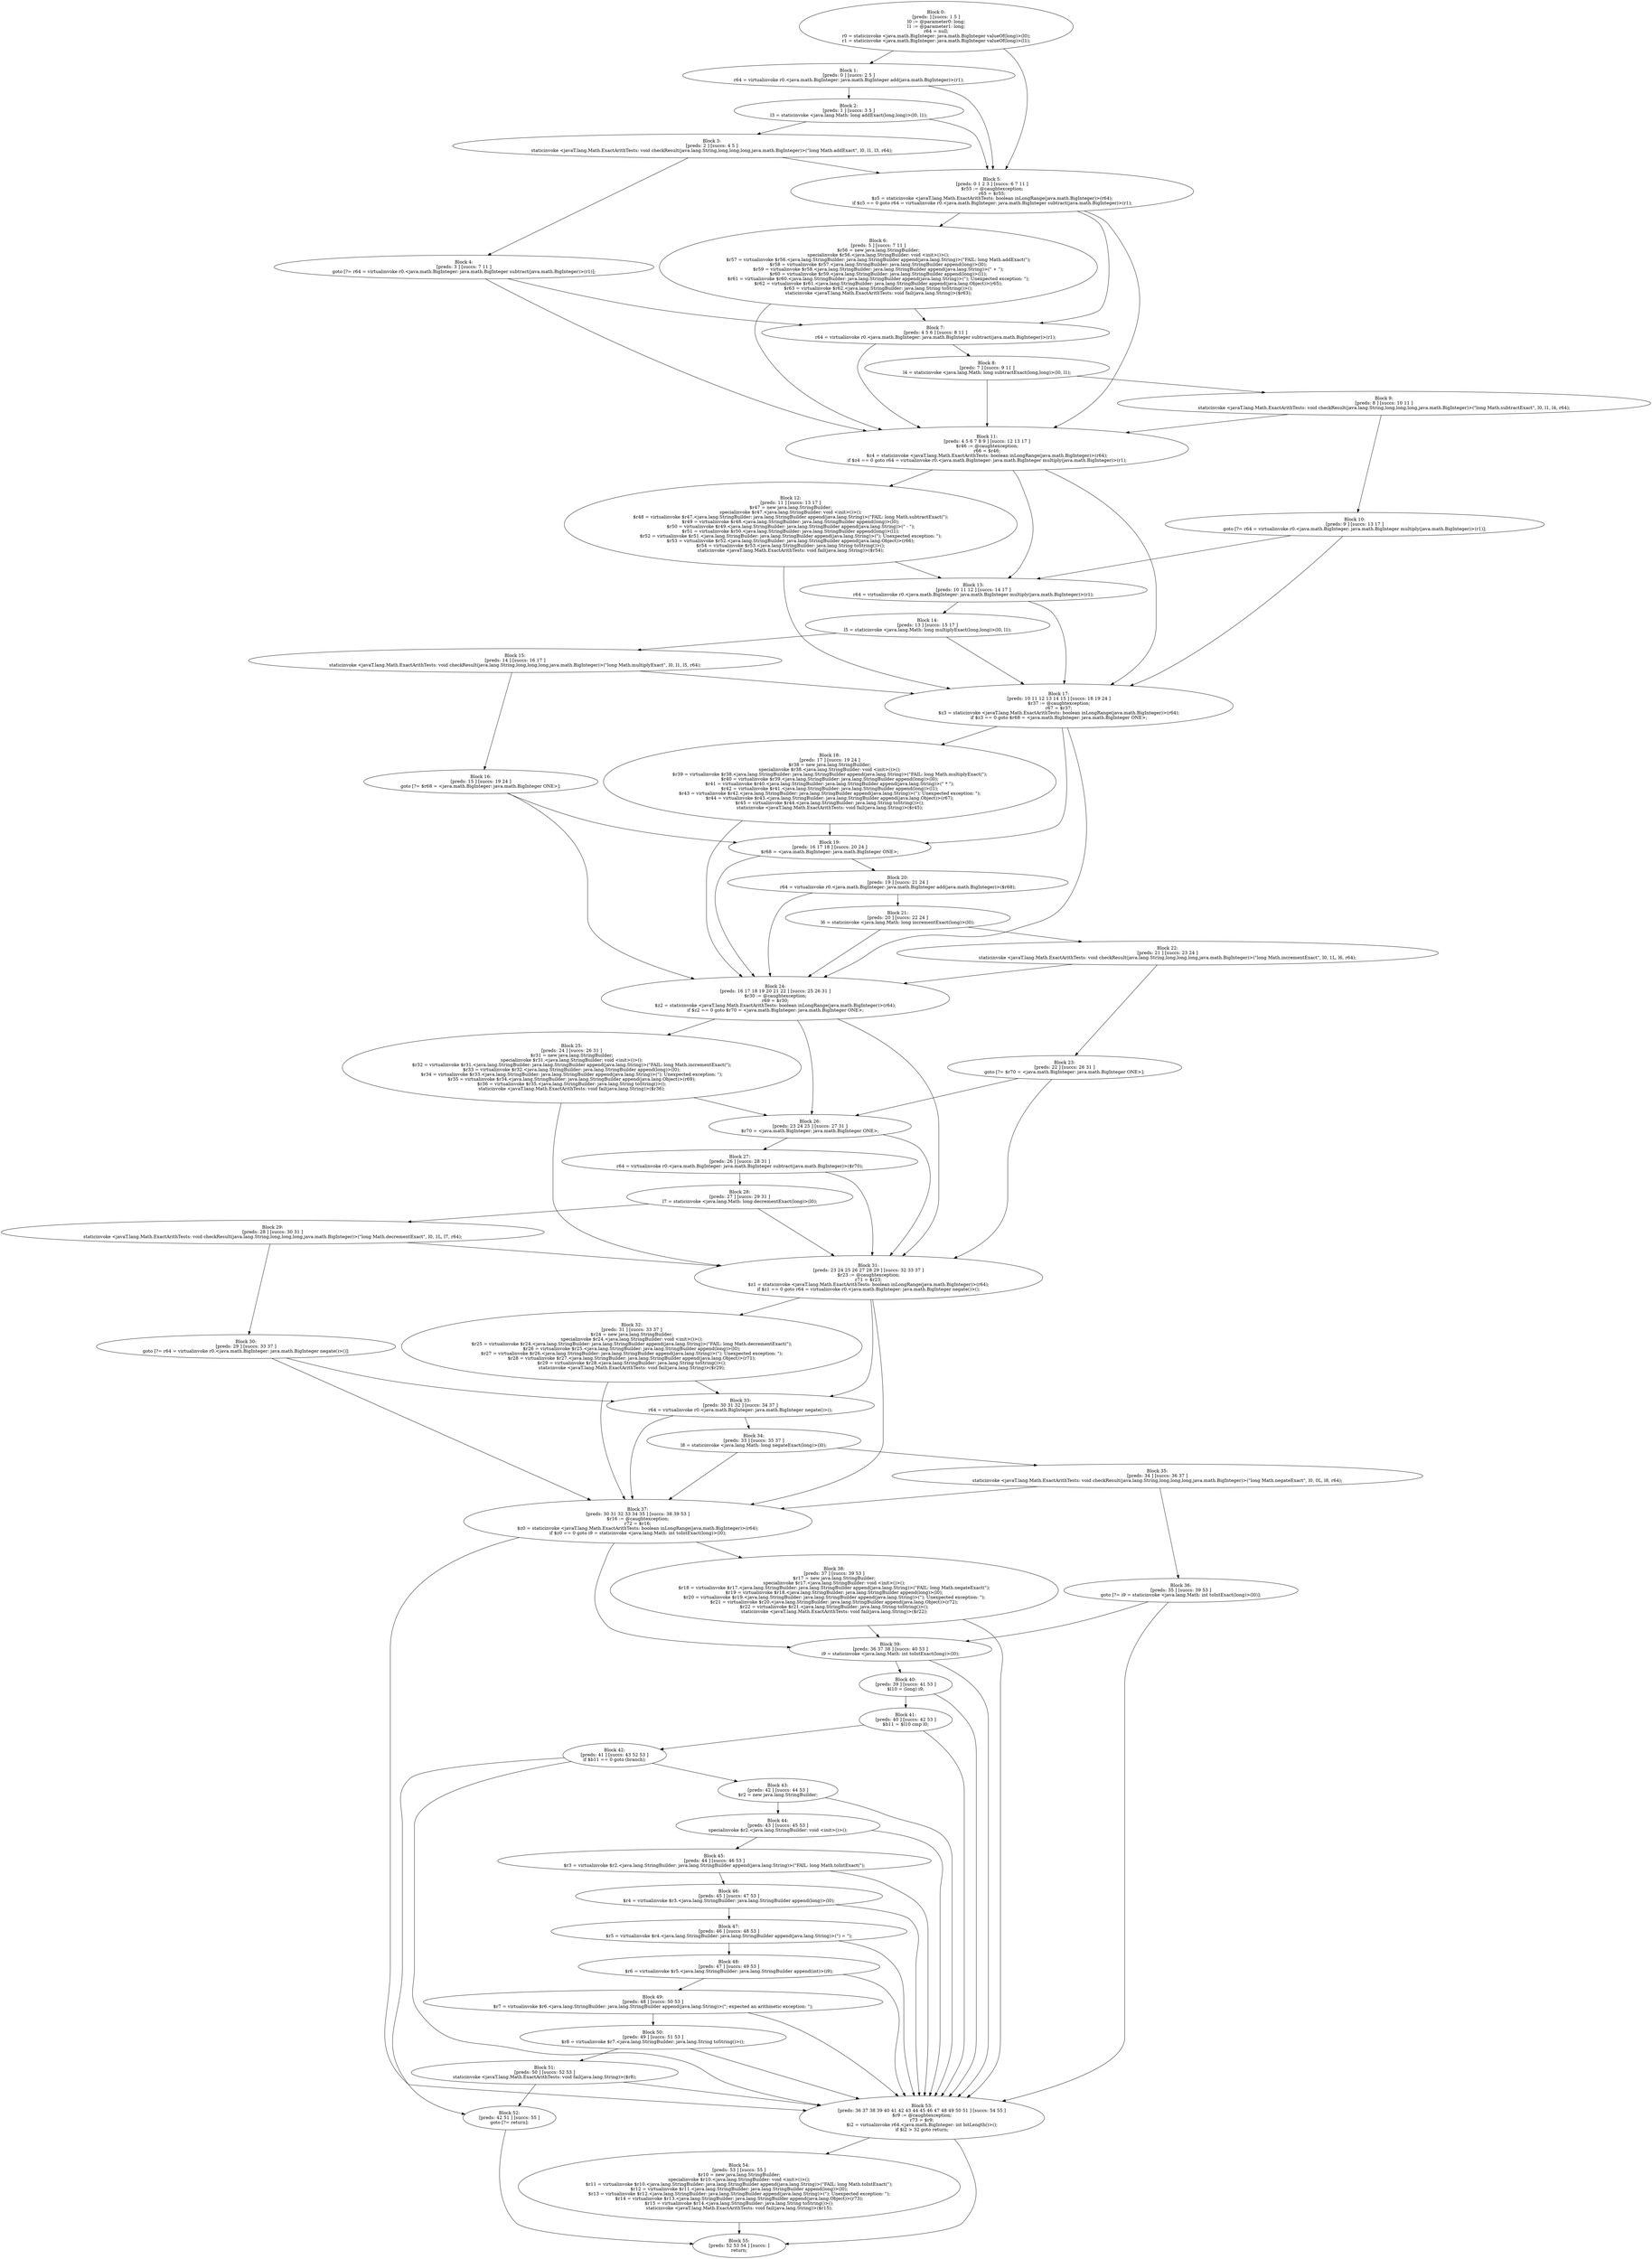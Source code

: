 digraph "unitGraph" {
    "Block 0:
[preds: ] [succs: 1 5 ]
l0 := @parameter0: long;
l1 := @parameter1: long;
r64 = null;
r0 = staticinvoke <java.math.BigInteger: java.math.BigInteger valueOf(long)>(l0);
r1 = staticinvoke <java.math.BigInteger: java.math.BigInteger valueOf(long)>(l1);
"
    "Block 1:
[preds: 0 ] [succs: 2 5 ]
r64 = virtualinvoke r0.<java.math.BigInteger: java.math.BigInteger add(java.math.BigInteger)>(r1);
"
    "Block 2:
[preds: 1 ] [succs: 3 5 ]
l3 = staticinvoke <java.lang.Math: long addExact(long,long)>(l0, l1);
"
    "Block 3:
[preds: 2 ] [succs: 4 5 ]
staticinvoke <javaT.lang.Math.ExactArithTests: void checkResult(java.lang.String,long,long,long,java.math.BigInteger)>(\"long Math.addExact\", l0, l1, l3, r64);
"
    "Block 4:
[preds: 3 ] [succs: 7 11 ]
goto [?= r64 = virtualinvoke r0.<java.math.BigInteger: java.math.BigInteger subtract(java.math.BigInteger)>(r1)];
"
    "Block 5:
[preds: 0 1 2 3 ] [succs: 6 7 11 ]
$r55 := @caughtexception;
r65 = $r55;
$z5 = staticinvoke <javaT.lang.Math.ExactArithTests: boolean inLongRange(java.math.BigInteger)>(r64);
if $z5 == 0 goto r64 = virtualinvoke r0.<java.math.BigInteger: java.math.BigInteger subtract(java.math.BigInteger)>(r1);
"
    "Block 6:
[preds: 5 ] [succs: 7 11 ]
$r56 = new java.lang.StringBuilder;
specialinvoke $r56.<java.lang.StringBuilder: void <init>()>();
$r57 = virtualinvoke $r56.<java.lang.StringBuilder: java.lang.StringBuilder append(java.lang.String)>(\"FAIL: long Math.addExact(\");
$r58 = virtualinvoke $r57.<java.lang.StringBuilder: java.lang.StringBuilder append(long)>(l0);
$r59 = virtualinvoke $r58.<java.lang.StringBuilder: java.lang.StringBuilder append(java.lang.String)>(\" + \");
$r60 = virtualinvoke $r59.<java.lang.StringBuilder: java.lang.StringBuilder append(long)>(l1);
$r61 = virtualinvoke $r60.<java.lang.StringBuilder: java.lang.StringBuilder append(java.lang.String)>(\"); Unexpected exception: \");
$r62 = virtualinvoke $r61.<java.lang.StringBuilder: java.lang.StringBuilder append(java.lang.Object)>(r65);
$r63 = virtualinvoke $r62.<java.lang.StringBuilder: java.lang.String toString()>();
staticinvoke <javaT.lang.Math.ExactArithTests: void fail(java.lang.String)>($r63);
"
    "Block 7:
[preds: 4 5 6 ] [succs: 8 11 ]
r64 = virtualinvoke r0.<java.math.BigInteger: java.math.BigInteger subtract(java.math.BigInteger)>(r1);
"
    "Block 8:
[preds: 7 ] [succs: 9 11 ]
l4 = staticinvoke <java.lang.Math: long subtractExact(long,long)>(l0, l1);
"
    "Block 9:
[preds: 8 ] [succs: 10 11 ]
staticinvoke <javaT.lang.Math.ExactArithTests: void checkResult(java.lang.String,long,long,long,java.math.BigInteger)>(\"long Math.subtractExact\", l0, l1, l4, r64);
"
    "Block 10:
[preds: 9 ] [succs: 13 17 ]
goto [?= r64 = virtualinvoke r0.<java.math.BigInteger: java.math.BigInteger multiply(java.math.BigInteger)>(r1)];
"
    "Block 11:
[preds: 4 5 6 7 8 9 ] [succs: 12 13 17 ]
$r46 := @caughtexception;
r66 = $r46;
$z4 = staticinvoke <javaT.lang.Math.ExactArithTests: boolean inLongRange(java.math.BigInteger)>(r64);
if $z4 == 0 goto r64 = virtualinvoke r0.<java.math.BigInteger: java.math.BigInteger multiply(java.math.BigInteger)>(r1);
"
    "Block 12:
[preds: 11 ] [succs: 13 17 ]
$r47 = new java.lang.StringBuilder;
specialinvoke $r47.<java.lang.StringBuilder: void <init>()>();
$r48 = virtualinvoke $r47.<java.lang.StringBuilder: java.lang.StringBuilder append(java.lang.String)>(\"FAIL: long Math.subtractExact(\");
$r49 = virtualinvoke $r48.<java.lang.StringBuilder: java.lang.StringBuilder append(long)>(l0);
$r50 = virtualinvoke $r49.<java.lang.StringBuilder: java.lang.StringBuilder append(java.lang.String)>(\" - \");
$r51 = virtualinvoke $r50.<java.lang.StringBuilder: java.lang.StringBuilder append(long)>(l1);
$r52 = virtualinvoke $r51.<java.lang.StringBuilder: java.lang.StringBuilder append(java.lang.String)>(\"); Unexpected exception: \");
$r53 = virtualinvoke $r52.<java.lang.StringBuilder: java.lang.StringBuilder append(java.lang.Object)>(r66);
$r54 = virtualinvoke $r53.<java.lang.StringBuilder: java.lang.String toString()>();
staticinvoke <javaT.lang.Math.ExactArithTests: void fail(java.lang.String)>($r54);
"
    "Block 13:
[preds: 10 11 12 ] [succs: 14 17 ]
r64 = virtualinvoke r0.<java.math.BigInteger: java.math.BigInteger multiply(java.math.BigInteger)>(r1);
"
    "Block 14:
[preds: 13 ] [succs: 15 17 ]
l5 = staticinvoke <java.lang.Math: long multiplyExact(long,long)>(l0, l1);
"
    "Block 15:
[preds: 14 ] [succs: 16 17 ]
staticinvoke <javaT.lang.Math.ExactArithTests: void checkResult(java.lang.String,long,long,long,java.math.BigInteger)>(\"long Math.multiplyExact\", l0, l1, l5, r64);
"
    "Block 16:
[preds: 15 ] [succs: 19 24 ]
goto [?= $r68 = <java.math.BigInteger: java.math.BigInteger ONE>];
"
    "Block 17:
[preds: 10 11 12 13 14 15 ] [succs: 18 19 24 ]
$r37 := @caughtexception;
r67 = $r37;
$z3 = staticinvoke <javaT.lang.Math.ExactArithTests: boolean inLongRange(java.math.BigInteger)>(r64);
if $z3 == 0 goto $r68 = <java.math.BigInteger: java.math.BigInteger ONE>;
"
    "Block 18:
[preds: 17 ] [succs: 19 24 ]
$r38 = new java.lang.StringBuilder;
specialinvoke $r38.<java.lang.StringBuilder: void <init>()>();
$r39 = virtualinvoke $r38.<java.lang.StringBuilder: java.lang.StringBuilder append(java.lang.String)>(\"FAIL: long Math.multiplyExact(\");
$r40 = virtualinvoke $r39.<java.lang.StringBuilder: java.lang.StringBuilder append(long)>(l0);
$r41 = virtualinvoke $r40.<java.lang.StringBuilder: java.lang.StringBuilder append(java.lang.String)>(\" * \");
$r42 = virtualinvoke $r41.<java.lang.StringBuilder: java.lang.StringBuilder append(long)>(l1);
$r43 = virtualinvoke $r42.<java.lang.StringBuilder: java.lang.StringBuilder append(java.lang.String)>(\"); Unexpected exception: \");
$r44 = virtualinvoke $r43.<java.lang.StringBuilder: java.lang.StringBuilder append(java.lang.Object)>(r67);
$r45 = virtualinvoke $r44.<java.lang.StringBuilder: java.lang.String toString()>();
staticinvoke <javaT.lang.Math.ExactArithTests: void fail(java.lang.String)>($r45);
"
    "Block 19:
[preds: 16 17 18 ] [succs: 20 24 ]
$r68 = <java.math.BigInteger: java.math.BigInteger ONE>;
"
    "Block 20:
[preds: 19 ] [succs: 21 24 ]
r64 = virtualinvoke r0.<java.math.BigInteger: java.math.BigInteger add(java.math.BigInteger)>($r68);
"
    "Block 21:
[preds: 20 ] [succs: 22 24 ]
l6 = staticinvoke <java.lang.Math: long incrementExact(long)>(l0);
"
    "Block 22:
[preds: 21 ] [succs: 23 24 ]
staticinvoke <javaT.lang.Math.ExactArithTests: void checkResult(java.lang.String,long,long,long,java.math.BigInteger)>(\"long Math.incrementExact\", l0, 1L, l6, r64);
"
    "Block 23:
[preds: 22 ] [succs: 26 31 ]
goto [?= $r70 = <java.math.BigInteger: java.math.BigInteger ONE>];
"
    "Block 24:
[preds: 16 17 18 19 20 21 22 ] [succs: 25 26 31 ]
$r30 := @caughtexception;
r69 = $r30;
$z2 = staticinvoke <javaT.lang.Math.ExactArithTests: boolean inLongRange(java.math.BigInteger)>(r64);
if $z2 == 0 goto $r70 = <java.math.BigInteger: java.math.BigInteger ONE>;
"
    "Block 25:
[preds: 24 ] [succs: 26 31 ]
$r31 = new java.lang.StringBuilder;
specialinvoke $r31.<java.lang.StringBuilder: void <init>()>();
$r32 = virtualinvoke $r31.<java.lang.StringBuilder: java.lang.StringBuilder append(java.lang.String)>(\"FAIL: long Math.incrementExact(\");
$r33 = virtualinvoke $r32.<java.lang.StringBuilder: java.lang.StringBuilder append(long)>(l0);
$r34 = virtualinvoke $r33.<java.lang.StringBuilder: java.lang.StringBuilder append(java.lang.String)>(\"); Unexpected exception: \");
$r35 = virtualinvoke $r34.<java.lang.StringBuilder: java.lang.StringBuilder append(java.lang.Object)>(r69);
$r36 = virtualinvoke $r35.<java.lang.StringBuilder: java.lang.String toString()>();
staticinvoke <javaT.lang.Math.ExactArithTests: void fail(java.lang.String)>($r36);
"
    "Block 26:
[preds: 23 24 25 ] [succs: 27 31 ]
$r70 = <java.math.BigInteger: java.math.BigInteger ONE>;
"
    "Block 27:
[preds: 26 ] [succs: 28 31 ]
r64 = virtualinvoke r0.<java.math.BigInteger: java.math.BigInteger subtract(java.math.BigInteger)>($r70);
"
    "Block 28:
[preds: 27 ] [succs: 29 31 ]
l7 = staticinvoke <java.lang.Math: long decrementExact(long)>(l0);
"
    "Block 29:
[preds: 28 ] [succs: 30 31 ]
staticinvoke <javaT.lang.Math.ExactArithTests: void checkResult(java.lang.String,long,long,long,java.math.BigInteger)>(\"long Math.decrementExact\", l0, 1L, l7, r64);
"
    "Block 30:
[preds: 29 ] [succs: 33 37 ]
goto [?= r64 = virtualinvoke r0.<java.math.BigInteger: java.math.BigInteger negate()>()];
"
    "Block 31:
[preds: 23 24 25 26 27 28 29 ] [succs: 32 33 37 ]
$r23 := @caughtexception;
r71 = $r23;
$z1 = staticinvoke <javaT.lang.Math.ExactArithTests: boolean inLongRange(java.math.BigInteger)>(r64);
if $z1 == 0 goto r64 = virtualinvoke r0.<java.math.BigInteger: java.math.BigInteger negate()>();
"
    "Block 32:
[preds: 31 ] [succs: 33 37 ]
$r24 = new java.lang.StringBuilder;
specialinvoke $r24.<java.lang.StringBuilder: void <init>()>();
$r25 = virtualinvoke $r24.<java.lang.StringBuilder: java.lang.StringBuilder append(java.lang.String)>(\"FAIL: long Math.decrementExact(\");
$r26 = virtualinvoke $r25.<java.lang.StringBuilder: java.lang.StringBuilder append(long)>(l0);
$r27 = virtualinvoke $r26.<java.lang.StringBuilder: java.lang.StringBuilder append(java.lang.String)>(\"); Unexpected exception: \");
$r28 = virtualinvoke $r27.<java.lang.StringBuilder: java.lang.StringBuilder append(java.lang.Object)>(r71);
$r29 = virtualinvoke $r28.<java.lang.StringBuilder: java.lang.String toString()>();
staticinvoke <javaT.lang.Math.ExactArithTests: void fail(java.lang.String)>($r29);
"
    "Block 33:
[preds: 30 31 32 ] [succs: 34 37 ]
r64 = virtualinvoke r0.<java.math.BigInteger: java.math.BigInteger negate()>();
"
    "Block 34:
[preds: 33 ] [succs: 35 37 ]
l8 = staticinvoke <java.lang.Math: long negateExact(long)>(l0);
"
    "Block 35:
[preds: 34 ] [succs: 36 37 ]
staticinvoke <javaT.lang.Math.ExactArithTests: void checkResult(java.lang.String,long,long,long,java.math.BigInteger)>(\"long Math.negateExact\", l0, 0L, l8, r64);
"
    "Block 36:
[preds: 35 ] [succs: 39 53 ]
goto [?= i9 = staticinvoke <java.lang.Math: int toIntExact(long)>(l0)];
"
    "Block 37:
[preds: 30 31 32 33 34 35 ] [succs: 38 39 53 ]
$r16 := @caughtexception;
r72 = $r16;
$z0 = staticinvoke <javaT.lang.Math.ExactArithTests: boolean inLongRange(java.math.BigInteger)>(r64);
if $z0 == 0 goto i9 = staticinvoke <java.lang.Math: int toIntExact(long)>(l0);
"
    "Block 38:
[preds: 37 ] [succs: 39 53 ]
$r17 = new java.lang.StringBuilder;
specialinvoke $r17.<java.lang.StringBuilder: void <init>()>();
$r18 = virtualinvoke $r17.<java.lang.StringBuilder: java.lang.StringBuilder append(java.lang.String)>(\"FAIL: long Math.negateExact(\");
$r19 = virtualinvoke $r18.<java.lang.StringBuilder: java.lang.StringBuilder append(long)>(l0);
$r20 = virtualinvoke $r19.<java.lang.StringBuilder: java.lang.StringBuilder append(java.lang.String)>(\"); Unexpected exception: \");
$r21 = virtualinvoke $r20.<java.lang.StringBuilder: java.lang.StringBuilder append(java.lang.Object)>(r72);
$r22 = virtualinvoke $r21.<java.lang.StringBuilder: java.lang.String toString()>();
staticinvoke <javaT.lang.Math.ExactArithTests: void fail(java.lang.String)>($r22);
"
    "Block 39:
[preds: 36 37 38 ] [succs: 40 53 ]
i9 = staticinvoke <java.lang.Math: int toIntExact(long)>(l0);
"
    "Block 40:
[preds: 39 ] [succs: 41 53 ]
$l10 = (long) i9;
"
    "Block 41:
[preds: 40 ] [succs: 42 53 ]
$b11 = $l10 cmp l0;
"
    "Block 42:
[preds: 41 ] [succs: 43 52 53 ]
if $b11 == 0 goto (branch);
"
    "Block 43:
[preds: 42 ] [succs: 44 53 ]
$r2 = new java.lang.StringBuilder;
"
    "Block 44:
[preds: 43 ] [succs: 45 53 ]
specialinvoke $r2.<java.lang.StringBuilder: void <init>()>();
"
    "Block 45:
[preds: 44 ] [succs: 46 53 ]
$r3 = virtualinvoke $r2.<java.lang.StringBuilder: java.lang.StringBuilder append(java.lang.String)>(\"FAIL: long Math.toIntExact(\");
"
    "Block 46:
[preds: 45 ] [succs: 47 53 ]
$r4 = virtualinvoke $r3.<java.lang.StringBuilder: java.lang.StringBuilder append(long)>(l0);
"
    "Block 47:
[preds: 46 ] [succs: 48 53 ]
$r5 = virtualinvoke $r4.<java.lang.StringBuilder: java.lang.StringBuilder append(java.lang.String)>(\") = \");
"
    "Block 48:
[preds: 47 ] [succs: 49 53 ]
$r6 = virtualinvoke $r5.<java.lang.StringBuilder: java.lang.StringBuilder append(int)>(i9);
"
    "Block 49:
[preds: 48 ] [succs: 50 53 ]
$r7 = virtualinvoke $r6.<java.lang.StringBuilder: java.lang.StringBuilder append(java.lang.String)>(\"; expected an arithmetic exception: \");
"
    "Block 50:
[preds: 49 ] [succs: 51 53 ]
$r8 = virtualinvoke $r7.<java.lang.StringBuilder: java.lang.String toString()>();
"
    "Block 51:
[preds: 50 ] [succs: 52 53 ]
staticinvoke <javaT.lang.Math.ExactArithTests: void fail(java.lang.String)>($r8);
"
    "Block 52:
[preds: 42 51 ] [succs: 55 ]
goto [?= return];
"
    "Block 53:
[preds: 36 37 38 39 40 41 42 43 44 45 46 47 48 49 50 51 ] [succs: 54 55 ]
$r9 := @caughtexception;
r73 = $r9;
$i2 = virtualinvoke r64.<java.math.BigInteger: int bitLength()>();
if $i2 > 32 goto return;
"
    "Block 54:
[preds: 53 ] [succs: 55 ]
$r10 = new java.lang.StringBuilder;
specialinvoke $r10.<java.lang.StringBuilder: void <init>()>();
$r11 = virtualinvoke $r10.<java.lang.StringBuilder: java.lang.StringBuilder append(java.lang.String)>(\"FAIL: long Math.toIntExact(\");
$r12 = virtualinvoke $r11.<java.lang.StringBuilder: java.lang.StringBuilder append(long)>(l0);
$r13 = virtualinvoke $r12.<java.lang.StringBuilder: java.lang.StringBuilder append(java.lang.String)>(\"); Unexpected exception: \");
$r14 = virtualinvoke $r13.<java.lang.StringBuilder: java.lang.StringBuilder append(java.lang.Object)>(r73);
$r15 = virtualinvoke $r14.<java.lang.StringBuilder: java.lang.String toString()>();
staticinvoke <javaT.lang.Math.ExactArithTests: void fail(java.lang.String)>($r15);
"
    "Block 55:
[preds: 52 53 54 ] [succs: ]
return;
"
    "Block 0:
[preds: ] [succs: 1 5 ]
l0 := @parameter0: long;
l1 := @parameter1: long;
r64 = null;
r0 = staticinvoke <java.math.BigInteger: java.math.BigInteger valueOf(long)>(l0);
r1 = staticinvoke <java.math.BigInteger: java.math.BigInteger valueOf(long)>(l1);
"->"Block 1:
[preds: 0 ] [succs: 2 5 ]
r64 = virtualinvoke r0.<java.math.BigInteger: java.math.BigInteger add(java.math.BigInteger)>(r1);
";
    "Block 0:
[preds: ] [succs: 1 5 ]
l0 := @parameter0: long;
l1 := @parameter1: long;
r64 = null;
r0 = staticinvoke <java.math.BigInteger: java.math.BigInteger valueOf(long)>(l0);
r1 = staticinvoke <java.math.BigInteger: java.math.BigInteger valueOf(long)>(l1);
"->"Block 5:
[preds: 0 1 2 3 ] [succs: 6 7 11 ]
$r55 := @caughtexception;
r65 = $r55;
$z5 = staticinvoke <javaT.lang.Math.ExactArithTests: boolean inLongRange(java.math.BigInteger)>(r64);
if $z5 == 0 goto r64 = virtualinvoke r0.<java.math.BigInteger: java.math.BigInteger subtract(java.math.BigInteger)>(r1);
";
    "Block 1:
[preds: 0 ] [succs: 2 5 ]
r64 = virtualinvoke r0.<java.math.BigInteger: java.math.BigInteger add(java.math.BigInteger)>(r1);
"->"Block 2:
[preds: 1 ] [succs: 3 5 ]
l3 = staticinvoke <java.lang.Math: long addExact(long,long)>(l0, l1);
";
    "Block 1:
[preds: 0 ] [succs: 2 5 ]
r64 = virtualinvoke r0.<java.math.BigInteger: java.math.BigInteger add(java.math.BigInteger)>(r1);
"->"Block 5:
[preds: 0 1 2 3 ] [succs: 6 7 11 ]
$r55 := @caughtexception;
r65 = $r55;
$z5 = staticinvoke <javaT.lang.Math.ExactArithTests: boolean inLongRange(java.math.BigInteger)>(r64);
if $z5 == 0 goto r64 = virtualinvoke r0.<java.math.BigInteger: java.math.BigInteger subtract(java.math.BigInteger)>(r1);
";
    "Block 2:
[preds: 1 ] [succs: 3 5 ]
l3 = staticinvoke <java.lang.Math: long addExact(long,long)>(l0, l1);
"->"Block 3:
[preds: 2 ] [succs: 4 5 ]
staticinvoke <javaT.lang.Math.ExactArithTests: void checkResult(java.lang.String,long,long,long,java.math.BigInteger)>(\"long Math.addExact\", l0, l1, l3, r64);
";
    "Block 2:
[preds: 1 ] [succs: 3 5 ]
l3 = staticinvoke <java.lang.Math: long addExact(long,long)>(l0, l1);
"->"Block 5:
[preds: 0 1 2 3 ] [succs: 6 7 11 ]
$r55 := @caughtexception;
r65 = $r55;
$z5 = staticinvoke <javaT.lang.Math.ExactArithTests: boolean inLongRange(java.math.BigInteger)>(r64);
if $z5 == 0 goto r64 = virtualinvoke r0.<java.math.BigInteger: java.math.BigInteger subtract(java.math.BigInteger)>(r1);
";
    "Block 3:
[preds: 2 ] [succs: 4 5 ]
staticinvoke <javaT.lang.Math.ExactArithTests: void checkResult(java.lang.String,long,long,long,java.math.BigInteger)>(\"long Math.addExact\", l0, l1, l3, r64);
"->"Block 4:
[preds: 3 ] [succs: 7 11 ]
goto [?= r64 = virtualinvoke r0.<java.math.BigInteger: java.math.BigInteger subtract(java.math.BigInteger)>(r1)];
";
    "Block 3:
[preds: 2 ] [succs: 4 5 ]
staticinvoke <javaT.lang.Math.ExactArithTests: void checkResult(java.lang.String,long,long,long,java.math.BigInteger)>(\"long Math.addExact\", l0, l1, l3, r64);
"->"Block 5:
[preds: 0 1 2 3 ] [succs: 6 7 11 ]
$r55 := @caughtexception;
r65 = $r55;
$z5 = staticinvoke <javaT.lang.Math.ExactArithTests: boolean inLongRange(java.math.BigInteger)>(r64);
if $z5 == 0 goto r64 = virtualinvoke r0.<java.math.BigInteger: java.math.BigInteger subtract(java.math.BigInteger)>(r1);
";
    "Block 4:
[preds: 3 ] [succs: 7 11 ]
goto [?= r64 = virtualinvoke r0.<java.math.BigInteger: java.math.BigInteger subtract(java.math.BigInteger)>(r1)];
"->"Block 7:
[preds: 4 5 6 ] [succs: 8 11 ]
r64 = virtualinvoke r0.<java.math.BigInteger: java.math.BigInteger subtract(java.math.BigInteger)>(r1);
";
    "Block 4:
[preds: 3 ] [succs: 7 11 ]
goto [?= r64 = virtualinvoke r0.<java.math.BigInteger: java.math.BigInteger subtract(java.math.BigInteger)>(r1)];
"->"Block 11:
[preds: 4 5 6 7 8 9 ] [succs: 12 13 17 ]
$r46 := @caughtexception;
r66 = $r46;
$z4 = staticinvoke <javaT.lang.Math.ExactArithTests: boolean inLongRange(java.math.BigInteger)>(r64);
if $z4 == 0 goto r64 = virtualinvoke r0.<java.math.BigInteger: java.math.BigInteger multiply(java.math.BigInteger)>(r1);
";
    "Block 5:
[preds: 0 1 2 3 ] [succs: 6 7 11 ]
$r55 := @caughtexception;
r65 = $r55;
$z5 = staticinvoke <javaT.lang.Math.ExactArithTests: boolean inLongRange(java.math.BigInteger)>(r64);
if $z5 == 0 goto r64 = virtualinvoke r0.<java.math.BigInteger: java.math.BigInteger subtract(java.math.BigInteger)>(r1);
"->"Block 6:
[preds: 5 ] [succs: 7 11 ]
$r56 = new java.lang.StringBuilder;
specialinvoke $r56.<java.lang.StringBuilder: void <init>()>();
$r57 = virtualinvoke $r56.<java.lang.StringBuilder: java.lang.StringBuilder append(java.lang.String)>(\"FAIL: long Math.addExact(\");
$r58 = virtualinvoke $r57.<java.lang.StringBuilder: java.lang.StringBuilder append(long)>(l0);
$r59 = virtualinvoke $r58.<java.lang.StringBuilder: java.lang.StringBuilder append(java.lang.String)>(\" + \");
$r60 = virtualinvoke $r59.<java.lang.StringBuilder: java.lang.StringBuilder append(long)>(l1);
$r61 = virtualinvoke $r60.<java.lang.StringBuilder: java.lang.StringBuilder append(java.lang.String)>(\"); Unexpected exception: \");
$r62 = virtualinvoke $r61.<java.lang.StringBuilder: java.lang.StringBuilder append(java.lang.Object)>(r65);
$r63 = virtualinvoke $r62.<java.lang.StringBuilder: java.lang.String toString()>();
staticinvoke <javaT.lang.Math.ExactArithTests: void fail(java.lang.String)>($r63);
";
    "Block 5:
[preds: 0 1 2 3 ] [succs: 6 7 11 ]
$r55 := @caughtexception;
r65 = $r55;
$z5 = staticinvoke <javaT.lang.Math.ExactArithTests: boolean inLongRange(java.math.BigInteger)>(r64);
if $z5 == 0 goto r64 = virtualinvoke r0.<java.math.BigInteger: java.math.BigInteger subtract(java.math.BigInteger)>(r1);
"->"Block 7:
[preds: 4 5 6 ] [succs: 8 11 ]
r64 = virtualinvoke r0.<java.math.BigInteger: java.math.BigInteger subtract(java.math.BigInteger)>(r1);
";
    "Block 5:
[preds: 0 1 2 3 ] [succs: 6 7 11 ]
$r55 := @caughtexception;
r65 = $r55;
$z5 = staticinvoke <javaT.lang.Math.ExactArithTests: boolean inLongRange(java.math.BigInteger)>(r64);
if $z5 == 0 goto r64 = virtualinvoke r0.<java.math.BigInteger: java.math.BigInteger subtract(java.math.BigInteger)>(r1);
"->"Block 11:
[preds: 4 5 6 7 8 9 ] [succs: 12 13 17 ]
$r46 := @caughtexception;
r66 = $r46;
$z4 = staticinvoke <javaT.lang.Math.ExactArithTests: boolean inLongRange(java.math.BigInteger)>(r64);
if $z4 == 0 goto r64 = virtualinvoke r0.<java.math.BigInteger: java.math.BigInteger multiply(java.math.BigInteger)>(r1);
";
    "Block 6:
[preds: 5 ] [succs: 7 11 ]
$r56 = new java.lang.StringBuilder;
specialinvoke $r56.<java.lang.StringBuilder: void <init>()>();
$r57 = virtualinvoke $r56.<java.lang.StringBuilder: java.lang.StringBuilder append(java.lang.String)>(\"FAIL: long Math.addExact(\");
$r58 = virtualinvoke $r57.<java.lang.StringBuilder: java.lang.StringBuilder append(long)>(l0);
$r59 = virtualinvoke $r58.<java.lang.StringBuilder: java.lang.StringBuilder append(java.lang.String)>(\" + \");
$r60 = virtualinvoke $r59.<java.lang.StringBuilder: java.lang.StringBuilder append(long)>(l1);
$r61 = virtualinvoke $r60.<java.lang.StringBuilder: java.lang.StringBuilder append(java.lang.String)>(\"); Unexpected exception: \");
$r62 = virtualinvoke $r61.<java.lang.StringBuilder: java.lang.StringBuilder append(java.lang.Object)>(r65);
$r63 = virtualinvoke $r62.<java.lang.StringBuilder: java.lang.String toString()>();
staticinvoke <javaT.lang.Math.ExactArithTests: void fail(java.lang.String)>($r63);
"->"Block 7:
[preds: 4 5 6 ] [succs: 8 11 ]
r64 = virtualinvoke r0.<java.math.BigInteger: java.math.BigInteger subtract(java.math.BigInteger)>(r1);
";
    "Block 6:
[preds: 5 ] [succs: 7 11 ]
$r56 = new java.lang.StringBuilder;
specialinvoke $r56.<java.lang.StringBuilder: void <init>()>();
$r57 = virtualinvoke $r56.<java.lang.StringBuilder: java.lang.StringBuilder append(java.lang.String)>(\"FAIL: long Math.addExact(\");
$r58 = virtualinvoke $r57.<java.lang.StringBuilder: java.lang.StringBuilder append(long)>(l0);
$r59 = virtualinvoke $r58.<java.lang.StringBuilder: java.lang.StringBuilder append(java.lang.String)>(\" + \");
$r60 = virtualinvoke $r59.<java.lang.StringBuilder: java.lang.StringBuilder append(long)>(l1);
$r61 = virtualinvoke $r60.<java.lang.StringBuilder: java.lang.StringBuilder append(java.lang.String)>(\"); Unexpected exception: \");
$r62 = virtualinvoke $r61.<java.lang.StringBuilder: java.lang.StringBuilder append(java.lang.Object)>(r65);
$r63 = virtualinvoke $r62.<java.lang.StringBuilder: java.lang.String toString()>();
staticinvoke <javaT.lang.Math.ExactArithTests: void fail(java.lang.String)>($r63);
"->"Block 11:
[preds: 4 5 6 7 8 9 ] [succs: 12 13 17 ]
$r46 := @caughtexception;
r66 = $r46;
$z4 = staticinvoke <javaT.lang.Math.ExactArithTests: boolean inLongRange(java.math.BigInteger)>(r64);
if $z4 == 0 goto r64 = virtualinvoke r0.<java.math.BigInteger: java.math.BigInteger multiply(java.math.BigInteger)>(r1);
";
    "Block 7:
[preds: 4 5 6 ] [succs: 8 11 ]
r64 = virtualinvoke r0.<java.math.BigInteger: java.math.BigInteger subtract(java.math.BigInteger)>(r1);
"->"Block 8:
[preds: 7 ] [succs: 9 11 ]
l4 = staticinvoke <java.lang.Math: long subtractExact(long,long)>(l0, l1);
";
    "Block 7:
[preds: 4 5 6 ] [succs: 8 11 ]
r64 = virtualinvoke r0.<java.math.BigInteger: java.math.BigInteger subtract(java.math.BigInteger)>(r1);
"->"Block 11:
[preds: 4 5 6 7 8 9 ] [succs: 12 13 17 ]
$r46 := @caughtexception;
r66 = $r46;
$z4 = staticinvoke <javaT.lang.Math.ExactArithTests: boolean inLongRange(java.math.BigInteger)>(r64);
if $z4 == 0 goto r64 = virtualinvoke r0.<java.math.BigInteger: java.math.BigInteger multiply(java.math.BigInteger)>(r1);
";
    "Block 8:
[preds: 7 ] [succs: 9 11 ]
l4 = staticinvoke <java.lang.Math: long subtractExact(long,long)>(l0, l1);
"->"Block 9:
[preds: 8 ] [succs: 10 11 ]
staticinvoke <javaT.lang.Math.ExactArithTests: void checkResult(java.lang.String,long,long,long,java.math.BigInteger)>(\"long Math.subtractExact\", l0, l1, l4, r64);
";
    "Block 8:
[preds: 7 ] [succs: 9 11 ]
l4 = staticinvoke <java.lang.Math: long subtractExact(long,long)>(l0, l1);
"->"Block 11:
[preds: 4 5 6 7 8 9 ] [succs: 12 13 17 ]
$r46 := @caughtexception;
r66 = $r46;
$z4 = staticinvoke <javaT.lang.Math.ExactArithTests: boolean inLongRange(java.math.BigInteger)>(r64);
if $z4 == 0 goto r64 = virtualinvoke r0.<java.math.BigInteger: java.math.BigInteger multiply(java.math.BigInteger)>(r1);
";
    "Block 9:
[preds: 8 ] [succs: 10 11 ]
staticinvoke <javaT.lang.Math.ExactArithTests: void checkResult(java.lang.String,long,long,long,java.math.BigInteger)>(\"long Math.subtractExact\", l0, l1, l4, r64);
"->"Block 10:
[preds: 9 ] [succs: 13 17 ]
goto [?= r64 = virtualinvoke r0.<java.math.BigInteger: java.math.BigInteger multiply(java.math.BigInteger)>(r1)];
";
    "Block 9:
[preds: 8 ] [succs: 10 11 ]
staticinvoke <javaT.lang.Math.ExactArithTests: void checkResult(java.lang.String,long,long,long,java.math.BigInteger)>(\"long Math.subtractExact\", l0, l1, l4, r64);
"->"Block 11:
[preds: 4 5 6 7 8 9 ] [succs: 12 13 17 ]
$r46 := @caughtexception;
r66 = $r46;
$z4 = staticinvoke <javaT.lang.Math.ExactArithTests: boolean inLongRange(java.math.BigInteger)>(r64);
if $z4 == 0 goto r64 = virtualinvoke r0.<java.math.BigInteger: java.math.BigInteger multiply(java.math.BigInteger)>(r1);
";
    "Block 10:
[preds: 9 ] [succs: 13 17 ]
goto [?= r64 = virtualinvoke r0.<java.math.BigInteger: java.math.BigInteger multiply(java.math.BigInteger)>(r1)];
"->"Block 13:
[preds: 10 11 12 ] [succs: 14 17 ]
r64 = virtualinvoke r0.<java.math.BigInteger: java.math.BigInteger multiply(java.math.BigInteger)>(r1);
";
    "Block 10:
[preds: 9 ] [succs: 13 17 ]
goto [?= r64 = virtualinvoke r0.<java.math.BigInteger: java.math.BigInteger multiply(java.math.BigInteger)>(r1)];
"->"Block 17:
[preds: 10 11 12 13 14 15 ] [succs: 18 19 24 ]
$r37 := @caughtexception;
r67 = $r37;
$z3 = staticinvoke <javaT.lang.Math.ExactArithTests: boolean inLongRange(java.math.BigInteger)>(r64);
if $z3 == 0 goto $r68 = <java.math.BigInteger: java.math.BigInteger ONE>;
";
    "Block 11:
[preds: 4 5 6 7 8 9 ] [succs: 12 13 17 ]
$r46 := @caughtexception;
r66 = $r46;
$z4 = staticinvoke <javaT.lang.Math.ExactArithTests: boolean inLongRange(java.math.BigInteger)>(r64);
if $z4 == 0 goto r64 = virtualinvoke r0.<java.math.BigInteger: java.math.BigInteger multiply(java.math.BigInteger)>(r1);
"->"Block 12:
[preds: 11 ] [succs: 13 17 ]
$r47 = new java.lang.StringBuilder;
specialinvoke $r47.<java.lang.StringBuilder: void <init>()>();
$r48 = virtualinvoke $r47.<java.lang.StringBuilder: java.lang.StringBuilder append(java.lang.String)>(\"FAIL: long Math.subtractExact(\");
$r49 = virtualinvoke $r48.<java.lang.StringBuilder: java.lang.StringBuilder append(long)>(l0);
$r50 = virtualinvoke $r49.<java.lang.StringBuilder: java.lang.StringBuilder append(java.lang.String)>(\" - \");
$r51 = virtualinvoke $r50.<java.lang.StringBuilder: java.lang.StringBuilder append(long)>(l1);
$r52 = virtualinvoke $r51.<java.lang.StringBuilder: java.lang.StringBuilder append(java.lang.String)>(\"); Unexpected exception: \");
$r53 = virtualinvoke $r52.<java.lang.StringBuilder: java.lang.StringBuilder append(java.lang.Object)>(r66);
$r54 = virtualinvoke $r53.<java.lang.StringBuilder: java.lang.String toString()>();
staticinvoke <javaT.lang.Math.ExactArithTests: void fail(java.lang.String)>($r54);
";
    "Block 11:
[preds: 4 5 6 7 8 9 ] [succs: 12 13 17 ]
$r46 := @caughtexception;
r66 = $r46;
$z4 = staticinvoke <javaT.lang.Math.ExactArithTests: boolean inLongRange(java.math.BigInteger)>(r64);
if $z4 == 0 goto r64 = virtualinvoke r0.<java.math.BigInteger: java.math.BigInteger multiply(java.math.BigInteger)>(r1);
"->"Block 13:
[preds: 10 11 12 ] [succs: 14 17 ]
r64 = virtualinvoke r0.<java.math.BigInteger: java.math.BigInteger multiply(java.math.BigInteger)>(r1);
";
    "Block 11:
[preds: 4 5 6 7 8 9 ] [succs: 12 13 17 ]
$r46 := @caughtexception;
r66 = $r46;
$z4 = staticinvoke <javaT.lang.Math.ExactArithTests: boolean inLongRange(java.math.BigInteger)>(r64);
if $z4 == 0 goto r64 = virtualinvoke r0.<java.math.BigInteger: java.math.BigInteger multiply(java.math.BigInteger)>(r1);
"->"Block 17:
[preds: 10 11 12 13 14 15 ] [succs: 18 19 24 ]
$r37 := @caughtexception;
r67 = $r37;
$z3 = staticinvoke <javaT.lang.Math.ExactArithTests: boolean inLongRange(java.math.BigInteger)>(r64);
if $z3 == 0 goto $r68 = <java.math.BigInteger: java.math.BigInteger ONE>;
";
    "Block 12:
[preds: 11 ] [succs: 13 17 ]
$r47 = new java.lang.StringBuilder;
specialinvoke $r47.<java.lang.StringBuilder: void <init>()>();
$r48 = virtualinvoke $r47.<java.lang.StringBuilder: java.lang.StringBuilder append(java.lang.String)>(\"FAIL: long Math.subtractExact(\");
$r49 = virtualinvoke $r48.<java.lang.StringBuilder: java.lang.StringBuilder append(long)>(l0);
$r50 = virtualinvoke $r49.<java.lang.StringBuilder: java.lang.StringBuilder append(java.lang.String)>(\" - \");
$r51 = virtualinvoke $r50.<java.lang.StringBuilder: java.lang.StringBuilder append(long)>(l1);
$r52 = virtualinvoke $r51.<java.lang.StringBuilder: java.lang.StringBuilder append(java.lang.String)>(\"); Unexpected exception: \");
$r53 = virtualinvoke $r52.<java.lang.StringBuilder: java.lang.StringBuilder append(java.lang.Object)>(r66);
$r54 = virtualinvoke $r53.<java.lang.StringBuilder: java.lang.String toString()>();
staticinvoke <javaT.lang.Math.ExactArithTests: void fail(java.lang.String)>($r54);
"->"Block 13:
[preds: 10 11 12 ] [succs: 14 17 ]
r64 = virtualinvoke r0.<java.math.BigInteger: java.math.BigInteger multiply(java.math.BigInteger)>(r1);
";
    "Block 12:
[preds: 11 ] [succs: 13 17 ]
$r47 = new java.lang.StringBuilder;
specialinvoke $r47.<java.lang.StringBuilder: void <init>()>();
$r48 = virtualinvoke $r47.<java.lang.StringBuilder: java.lang.StringBuilder append(java.lang.String)>(\"FAIL: long Math.subtractExact(\");
$r49 = virtualinvoke $r48.<java.lang.StringBuilder: java.lang.StringBuilder append(long)>(l0);
$r50 = virtualinvoke $r49.<java.lang.StringBuilder: java.lang.StringBuilder append(java.lang.String)>(\" - \");
$r51 = virtualinvoke $r50.<java.lang.StringBuilder: java.lang.StringBuilder append(long)>(l1);
$r52 = virtualinvoke $r51.<java.lang.StringBuilder: java.lang.StringBuilder append(java.lang.String)>(\"); Unexpected exception: \");
$r53 = virtualinvoke $r52.<java.lang.StringBuilder: java.lang.StringBuilder append(java.lang.Object)>(r66);
$r54 = virtualinvoke $r53.<java.lang.StringBuilder: java.lang.String toString()>();
staticinvoke <javaT.lang.Math.ExactArithTests: void fail(java.lang.String)>($r54);
"->"Block 17:
[preds: 10 11 12 13 14 15 ] [succs: 18 19 24 ]
$r37 := @caughtexception;
r67 = $r37;
$z3 = staticinvoke <javaT.lang.Math.ExactArithTests: boolean inLongRange(java.math.BigInteger)>(r64);
if $z3 == 0 goto $r68 = <java.math.BigInteger: java.math.BigInteger ONE>;
";
    "Block 13:
[preds: 10 11 12 ] [succs: 14 17 ]
r64 = virtualinvoke r0.<java.math.BigInteger: java.math.BigInteger multiply(java.math.BigInteger)>(r1);
"->"Block 14:
[preds: 13 ] [succs: 15 17 ]
l5 = staticinvoke <java.lang.Math: long multiplyExact(long,long)>(l0, l1);
";
    "Block 13:
[preds: 10 11 12 ] [succs: 14 17 ]
r64 = virtualinvoke r0.<java.math.BigInteger: java.math.BigInteger multiply(java.math.BigInteger)>(r1);
"->"Block 17:
[preds: 10 11 12 13 14 15 ] [succs: 18 19 24 ]
$r37 := @caughtexception;
r67 = $r37;
$z3 = staticinvoke <javaT.lang.Math.ExactArithTests: boolean inLongRange(java.math.BigInteger)>(r64);
if $z3 == 0 goto $r68 = <java.math.BigInteger: java.math.BigInteger ONE>;
";
    "Block 14:
[preds: 13 ] [succs: 15 17 ]
l5 = staticinvoke <java.lang.Math: long multiplyExact(long,long)>(l0, l1);
"->"Block 15:
[preds: 14 ] [succs: 16 17 ]
staticinvoke <javaT.lang.Math.ExactArithTests: void checkResult(java.lang.String,long,long,long,java.math.BigInteger)>(\"long Math.multiplyExact\", l0, l1, l5, r64);
";
    "Block 14:
[preds: 13 ] [succs: 15 17 ]
l5 = staticinvoke <java.lang.Math: long multiplyExact(long,long)>(l0, l1);
"->"Block 17:
[preds: 10 11 12 13 14 15 ] [succs: 18 19 24 ]
$r37 := @caughtexception;
r67 = $r37;
$z3 = staticinvoke <javaT.lang.Math.ExactArithTests: boolean inLongRange(java.math.BigInteger)>(r64);
if $z3 == 0 goto $r68 = <java.math.BigInteger: java.math.BigInteger ONE>;
";
    "Block 15:
[preds: 14 ] [succs: 16 17 ]
staticinvoke <javaT.lang.Math.ExactArithTests: void checkResult(java.lang.String,long,long,long,java.math.BigInteger)>(\"long Math.multiplyExact\", l0, l1, l5, r64);
"->"Block 16:
[preds: 15 ] [succs: 19 24 ]
goto [?= $r68 = <java.math.BigInteger: java.math.BigInteger ONE>];
";
    "Block 15:
[preds: 14 ] [succs: 16 17 ]
staticinvoke <javaT.lang.Math.ExactArithTests: void checkResult(java.lang.String,long,long,long,java.math.BigInteger)>(\"long Math.multiplyExact\", l0, l1, l5, r64);
"->"Block 17:
[preds: 10 11 12 13 14 15 ] [succs: 18 19 24 ]
$r37 := @caughtexception;
r67 = $r37;
$z3 = staticinvoke <javaT.lang.Math.ExactArithTests: boolean inLongRange(java.math.BigInteger)>(r64);
if $z3 == 0 goto $r68 = <java.math.BigInteger: java.math.BigInteger ONE>;
";
    "Block 16:
[preds: 15 ] [succs: 19 24 ]
goto [?= $r68 = <java.math.BigInteger: java.math.BigInteger ONE>];
"->"Block 19:
[preds: 16 17 18 ] [succs: 20 24 ]
$r68 = <java.math.BigInteger: java.math.BigInteger ONE>;
";
    "Block 16:
[preds: 15 ] [succs: 19 24 ]
goto [?= $r68 = <java.math.BigInteger: java.math.BigInteger ONE>];
"->"Block 24:
[preds: 16 17 18 19 20 21 22 ] [succs: 25 26 31 ]
$r30 := @caughtexception;
r69 = $r30;
$z2 = staticinvoke <javaT.lang.Math.ExactArithTests: boolean inLongRange(java.math.BigInteger)>(r64);
if $z2 == 0 goto $r70 = <java.math.BigInteger: java.math.BigInteger ONE>;
";
    "Block 17:
[preds: 10 11 12 13 14 15 ] [succs: 18 19 24 ]
$r37 := @caughtexception;
r67 = $r37;
$z3 = staticinvoke <javaT.lang.Math.ExactArithTests: boolean inLongRange(java.math.BigInteger)>(r64);
if $z3 == 0 goto $r68 = <java.math.BigInteger: java.math.BigInteger ONE>;
"->"Block 18:
[preds: 17 ] [succs: 19 24 ]
$r38 = new java.lang.StringBuilder;
specialinvoke $r38.<java.lang.StringBuilder: void <init>()>();
$r39 = virtualinvoke $r38.<java.lang.StringBuilder: java.lang.StringBuilder append(java.lang.String)>(\"FAIL: long Math.multiplyExact(\");
$r40 = virtualinvoke $r39.<java.lang.StringBuilder: java.lang.StringBuilder append(long)>(l0);
$r41 = virtualinvoke $r40.<java.lang.StringBuilder: java.lang.StringBuilder append(java.lang.String)>(\" * \");
$r42 = virtualinvoke $r41.<java.lang.StringBuilder: java.lang.StringBuilder append(long)>(l1);
$r43 = virtualinvoke $r42.<java.lang.StringBuilder: java.lang.StringBuilder append(java.lang.String)>(\"); Unexpected exception: \");
$r44 = virtualinvoke $r43.<java.lang.StringBuilder: java.lang.StringBuilder append(java.lang.Object)>(r67);
$r45 = virtualinvoke $r44.<java.lang.StringBuilder: java.lang.String toString()>();
staticinvoke <javaT.lang.Math.ExactArithTests: void fail(java.lang.String)>($r45);
";
    "Block 17:
[preds: 10 11 12 13 14 15 ] [succs: 18 19 24 ]
$r37 := @caughtexception;
r67 = $r37;
$z3 = staticinvoke <javaT.lang.Math.ExactArithTests: boolean inLongRange(java.math.BigInteger)>(r64);
if $z3 == 0 goto $r68 = <java.math.BigInteger: java.math.BigInteger ONE>;
"->"Block 19:
[preds: 16 17 18 ] [succs: 20 24 ]
$r68 = <java.math.BigInteger: java.math.BigInteger ONE>;
";
    "Block 17:
[preds: 10 11 12 13 14 15 ] [succs: 18 19 24 ]
$r37 := @caughtexception;
r67 = $r37;
$z3 = staticinvoke <javaT.lang.Math.ExactArithTests: boolean inLongRange(java.math.BigInteger)>(r64);
if $z3 == 0 goto $r68 = <java.math.BigInteger: java.math.BigInteger ONE>;
"->"Block 24:
[preds: 16 17 18 19 20 21 22 ] [succs: 25 26 31 ]
$r30 := @caughtexception;
r69 = $r30;
$z2 = staticinvoke <javaT.lang.Math.ExactArithTests: boolean inLongRange(java.math.BigInteger)>(r64);
if $z2 == 0 goto $r70 = <java.math.BigInteger: java.math.BigInteger ONE>;
";
    "Block 18:
[preds: 17 ] [succs: 19 24 ]
$r38 = new java.lang.StringBuilder;
specialinvoke $r38.<java.lang.StringBuilder: void <init>()>();
$r39 = virtualinvoke $r38.<java.lang.StringBuilder: java.lang.StringBuilder append(java.lang.String)>(\"FAIL: long Math.multiplyExact(\");
$r40 = virtualinvoke $r39.<java.lang.StringBuilder: java.lang.StringBuilder append(long)>(l0);
$r41 = virtualinvoke $r40.<java.lang.StringBuilder: java.lang.StringBuilder append(java.lang.String)>(\" * \");
$r42 = virtualinvoke $r41.<java.lang.StringBuilder: java.lang.StringBuilder append(long)>(l1);
$r43 = virtualinvoke $r42.<java.lang.StringBuilder: java.lang.StringBuilder append(java.lang.String)>(\"); Unexpected exception: \");
$r44 = virtualinvoke $r43.<java.lang.StringBuilder: java.lang.StringBuilder append(java.lang.Object)>(r67);
$r45 = virtualinvoke $r44.<java.lang.StringBuilder: java.lang.String toString()>();
staticinvoke <javaT.lang.Math.ExactArithTests: void fail(java.lang.String)>($r45);
"->"Block 19:
[preds: 16 17 18 ] [succs: 20 24 ]
$r68 = <java.math.BigInteger: java.math.BigInteger ONE>;
";
    "Block 18:
[preds: 17 ] [succs: 19 24 ]
$r38 = new java.lang.StringBuilder;
specialinvoke $r38.<java.lang.StringBuilder: void <init>()>();
$r39 = virtualinvoke $r38.<java.lang.StringBuilder: java.lang.StringBuilder append(java.lang.String)>(\"FAIL: long Math.multiplyExact(\");
$r40 = virtualinvoke $r39.<java.lang.StringBuilder: java.lang.StringBuilder append(long)>(l0);
$r41 = virtualinvoke $r40.<java.lang.StringBuilder: java.lang.StringBuilder append(java.lang.String)>(\" * \");
$r42 = virtualinvoke $r41.<java.lang.StringBuilder: java.lang.StringBuilder append(long)>(l1);
$r43 = virtualinvoke $r42.<java.lang.StringBuilder: java.lang.StringBuilder append(java.lang.String)>(\"); Unexpected exception: \");
$r44 = virtualinvoke $r43.<java.lang.StringBuilder: java.lang.StringBuilder append(java.lang.Object)>(r67);
$r45 = virtualinvoke $r44.<java.lang.StringBuilder: java.lang.String toString()>();
staticinvoke <javaT.lang.Math.ExactArithTests: void fail(java.lang.String)>($r45);
"->"Block 24:
[preds: 16 17 18 19 20 21 22 ] [succs: 25 26 31 ]
$r30 := @caughtexception;
r69 = $r30;
$z2 = staticinvoke <javaT.lang.Math.ExactArithTests: boolean inLongRange(java.math.BigInteger)>(r64);
if $z2 == 0 goto $r70 = <java.math.BigInteger: java.math.BigInteger ONE>;
";
    "Block 19:
[preds: 16 17 18 ] [succs: 20 24 ]
$r68 = <java.math.BigInteger: java.math.BigInteger ONE>;
"->"Block 20:
[preds: 19 ] [succs: 21 24 ]
r64 = virtualinvoke r0.<java.math.BigInteger: java.math.BigInteger add(java.math.BigInteger)>($r68);
";
    "Block 19:
[preds: 16 17 18 ] [succs: 20 24 ]
$r68 = <java.math.BigInteger: java.math.BigInteger ONE>;
"->"Block 24:
[preds: 16 17 18 19 20 21 22 ] [succs: 25 26 31 ]
$r30 := @caughtexception;
r69 = $r30;
$z2 = staticinvoke <javaT.lang.Math.ExactArithTests: boolean inLongRange(java.math.BigInteger)>(r64);
if $z2 == 0 goto $r70 = <java.math.BigInteger: java.math.BigInteger ONE>;
";
    "Block 20:
[preds: 19 ] [succs: 21 24 ]
r64 = virtualinvoke r0.<java.math.BigInteger: java.math.BigInteger add(java.math.BigInteger)>($r68);
"->"Block 21:
[preds: 20 ] [succs: 22 24 ]
l6 = staticinvoke <java.lang.Math: long incrementExact(long)>(l0);
";
    "Block 20:
[preds: 19 ] [succs: 21 24 ]
r64 = virtualinvoke r0.<java.math.BigInteger: java.math.BigInteger add(java.math.BigInteger)>($r68);
"->"Block 24:
[preds: 16 17 18 19 20 21 22 ] [succs: 25 26 31 ]
$r30 := @caughtexception;
r69 = $r30;
$z2 = staticinvoke <javaT.lang.Math.ExactArithTests: boolean inLongRange(java.math.BigInteger)>(r64);
if $z2 == 0 goto $r70 = <java.math.BigInteger: java.math.BigInteger ONE>;
";
    "Block 21:
[preds: 20 ] [succs: 22 24 ]
l6 = staticinvoke <java.lang.Math: long incrementExact(long)>(l0);
"->"Block 22:
[preds: 21 ] [succs: 23 24 ]
staticinvoke <javaT.lang.Math.ExactArithTests: void checkResult(java.lang.String,long,long,long,java.math.BigInteger)>(\"long Math.incrementExact\", l0, 1L, l6, r64);
";
    "Block 21:
[preds: 20 ] [succs: 22 24 ]
l6 = staticinvoke <java.lang.Math: long incrementExact(long)>(l0);
"->"Block 24:
[preds: 16 17 18 19 20 21 22 ] [succs: 25 26 31 ]
$r30 := @caughtexception;
r69 = $r30;
$z2 = staticinvoke <javaT.lang.Math.ExactArithTests: boolean inLongRange(java.math.BigInteger)>(r64);
if $z2 == 0 goto $r70 = <java.math.BigInteger: java.math.BigInteger ONE>;
";
    "Block 22:
[preds: 21 ] [succs: 23 24 ]
staticinvoke <javaT.lang.Math.ExactArithTests: void checkResult(java.lang.String,long,long,long,java.math.BigInteger)>(\"long Math.incrementExact\", l0, 1L, l6, r64);
"->"Block 23:
[preds: 22 ] [succs: 26 31 ]
goto [?= $r70 = <java.math.BigInteger: java.math.BigInteger ONE>];
";
    "Block 22:
[preds: 21 ] [succs: 23 24 ]
staticinvoke <javaT.lang.Math.ExactArithTests: void checkResult(java.lang.String,long,long,long,java.math.BigInteger)>(\"long Math.incrementExact\", l0, 1L, l6, r64);
"->"Block 24:
[preds: 16 17 18 19 20 21 22 ] [succs: 25 26 31 ]
$r30 := @caughtexception;
r69 = $r30;
$z2 = staticinvoke <javaT.lang.Math.ExactArithTests: boolean inLongRange(java.math.BigInteger)>(r64);
if $z2 == 0 goto $r70 = <java.math.BigInteger: java.math.BigInteger ONE>;
";
    "Block 23:
[preds: 22 ] [succs: 26 31 ]
goto [?= $r70 = <java.math.BigInteger: java.math.BigInteger ONE>];
"->"Block 26:
[preds: 23 24 25 ] [succs: 27 31 ]
$r70 = <java.math.BigInteger: java.math.BigInteger ONE>;
";
    "Block 23:
[preds: 22 ] [succs: 26 31 ]
goto [?= $r70 = <java.math.BigInteger: java.math.BigInteger ONE>];
"->"Block 31:
[preds: 23 24 25 26 27 28 29 ] [succs: 32 33 37 ]
$r23 := @caughtexception;
r71 = $r23;
$z1 = staticinvoke <javaT.lang.Math.ExactArithTests: boolean inLongRange(java.math.BigInteger)>(r64);
if $z1 == 0 goto r64 = virtualinvoke r0.<java.math.BigInteger: java.math.BigInteger negate()>();
";
    "Block 24:
[preds: 16 17 18 19 20 21 22 ] [succs: 25 26 31 ]
$r30 := @caughtexception;
r69 = $r30;
$z2 = staticinvoke <javaT.lang.Math.ExactArithTests: boolean inLongRange(java.math.BigInteger)>(r64);
if $z2 == 0 goto $r70 = <java.math.BigInteger: java.math.BigInteger ONE>;
"->"Block 25:
[preds: 24 ] [succs: 26 31 ]
$r31 = new java.lang.StringBuilder;
specialinvoke $r31.<java.lang.StringBuilder: void <init>()>();
$r32 = virtualinvoke $r31.<java.lang.StringBuilder: java.lang.StringBuilder append(java.lang.String)>(\"FAIL: long Math.incrementExact(\");
$r33 = virtualinvoke $r32.<java.lang.StringBuilder: java.lang.StringBuilder append(long)>(l0);
$r34 = virtualinvoke $r33.<java.lang.StringBuilder: java.lang.StringBuilder append(java.lang.String)>(\"); Unexpected exception: \");
$r35 = virtualinvoke $r34.<java.lang.StringBuilder: java.lang.StringBuilder append(java.lang.Object)>(r69);
$r36 = virtualinvoke $r35.<java.lang.StringBuilder: java.lang.String toString()>();
staticinvoke <javaT.lang.Math.ExactArithTests: void fail(java.lang.String)>($r36);
";
    "Block 24:
[preds: 16 17 18 19 20 21 22 ] [succs: 25 26 31 ]
$r30 := @caughtexception;
r69 = $r30;
$z2 = staticinvoke <javaT.lang.Math.ExactArithTests: boolean inLongRange(java.math.BigInteger)>(r64);
if $z2 == 0 goto $r70 = <java.math.BigInteger: java.math.BigInteger ONE>;
"->"Block 26:
[preds: 23 24 25 ] [succs: 27 31 ]
$r70 = <java.math.BigInteger: java.math.BigInteger ONE>;
";
    "Block 24:
[preds: 16 17 18 19 20 21 22 ] [succs: 25 26 31 ]
$r30 := @caughtexception;
r69 = $r30;
$z2 = staticinvoke <javaT.lang.Math.ExactArithTests: boolean inLongRange(java.math.BigInteger)>(r64);
if $z2 == 0 goto $r70 = <java.math.BigInteger: java.math.BigInteger ONE>;
"->"Block 31:
[preds: 23 24 25 26 27 28 29 ] [succs: 32 33 37 ]
$r23 := @caughtexception;
r71 = $r23;
$z1 = staticinvoke <javaT.lang.Math.ExactArithTests: boolean inLongRange(java.math.BigInteger)>(r64);
if $z1 == 0 goto r64 = virtualinvoke r0.<java.math.BigInteger: java.math.BigInteger negate()>();
";
    "Block 25:
[preds: 24 ] [succs: 26 31 ]
$r31 = new java.lang.StringBuilder;
specialinvoke $r31.<java.lang.StringBuilder: void <init>()>();
$r32 = virtualinvoke $r31.<java.lang.StringBuilder: java.lang.StringBuilder append(java.lang.String)>(\"FAIL: long Math.incrementExact(\");
$r33 = virtualinvoke $r32.<java.lang.StringBuilder: java.lang.StringBuilder append(long)>(l0);
$r34 = virtualinvoke $r33.<java.lang.StringBuilder: java.lang.StringBuilder append(java.lang.String)>(\"); Unexpected exception: \");
$r35 = virtualinvoke $r34.<java.lang.StringBuilder: java.lang.StringBuilder append(java.lang.Object)>(r69);
$r36 = virtualinvoke $r35.<java.lang.StringBuilder: java.lang.String toString()>();
staticinvoke <javaT.lang.Math.ExactArithTests: void fail(java.lang.String)>($r36);
"->"Block 26:
[preds: 23 24 25 ] [succs: 27 31 ]
$r70 = <java.math.BigInteger: java.math.BigInteger ONE>;
";
    "Block 25:
[preds: 24 ] [succs: 26 31 ]
$r31 = new java.lang.StringBuilder;
specialinvoke $r31.<java.lang.StringBuilder: void <init>()>();
$r32 = virtualinvoke $r31.<java.lang.StringBuilder: java.lang.StringBuilder append(java.lang.String)>(\"FAIL: long Math.incrementExact(\");
$r33 = virtualinvoke $r32.<java.lang.StringBuilder: java.lang.StringBuilder append(long)>(l0);
$r34 = virtualinvoke $r33.<java.lang.StringBuilder: java.lang.StringBuilder append(java.lang.String)>(\"); Unexpected exception: \");
$r35 = virtualinvoke $r34.<java.lang.StringBuilder: java.lang.StringBuilder append(java.lang.Object)>(r69);
$r36 = virtualinvoke $r35.<java.lang.StringBuilder: java.lang.String toString()>();
staticinvoke <javaT.lang.Math.ExactArithTests: void fail(java.lang.String)>($r36);
"->"Block 31:
[preds: 23 24 25 26 27 28 29 ] [succs: 32 33 37 ]
$r23 := @caughtexception;
r71 = $r23;
$z1 = staticinvoke <javaT.lang.Math.ExactArithTests: boolean inLongRange(java.math.BigInteger)>(r64);
if $z1 == 0 goto r64 = virtualinvoke r0.<java.math.BigInteger: java.math.BigInteger negate()>();
";
    "Block 26:
[preds: 23 24 25 ] [succs: 27 31 ]
$r70 = <java.math.BigInteger: java.math.BigInteger ONE>;
"->"Block 27:
[preds: 26 ] [succs: 28 31 ]
r64 = virtualinvoke r0.<java.math.BigInteger: java.math.BigInteger subtract(java.math.BigInteger)>($r70);
";
    "Block 26:
[preds: 23 24 25 ] [succs: 27 31 ]
$r70 = <java.math.BigInteger: java.math.BigInteger ONE>;
"->"Block 31:
[preds: 23 24 25 26 27 28 29 ] [succs: 32 33 37 ]
$r23 := @caughtexception;
r71 = $r23;
$z1 = staticinvoke <javaT.lang.Math.ExactArithTests: boolean inLongRange(java.math.BigInteger)>(r64);
if $z1 == 0 goto r64 = virtualinvoke r0.<java.math.BigInteger: java.math.BigInteger negate()>();
";
    "Block 27:
[preds: 26 ] [succs: 28 31 ]
r64 = virtualinvoke r0.<java.math.BigInteger: java.math.BigInteger subtract(java.math.BigInteger)>($r70);
"->"Block 28:
[preds: 27 ] [succs: 29 31 ]
l7 = staticinvoke <java.lang.Math: long decrementExact(long)>(l0);
";
    "Block 27:
[preds: 26 ] [succs: 28 31 ]
r64 = virtualinvoke r0.<java.math.BigInteger: java.math.BigInteger subtract(java.math.BigInteger)>($r70);
"->"Block 31:
[preds: 23 24 25 26 27 28 29 ] [succs: 32 33 37 ]
$r23 := @caughtexception;
r71 = $r23;
$z1 = staticinvoke <javaT.lang.Math.ExactArithTests: boolean inLongRange(java.math.BigInteger)>(r64);
if $z1 == 0 goto r64 = virtualinvoke r0.<java.math.BigInteger: java.math.BigInteger negate()>();
";
    "Block 28:
[preds: 27 ] [succs: 29 31 ]
l7 = staticinvoke <java.lang.Math: long decrementExact(long)>(l0);
"->"Block 29:
[preds: 28 ] [succs: 30 31 ]
staticinvoke <javaT.lang.Math.ExactArithTests: void checkResult(java.lang.String,long,long,long,java.math.BigInteger)>(\"long Math.decrementExact\", l0, 1L, l7, r64);
";
    "Block 28:
[preds: 27 ] [succs: 29 31 ]
l7 = staticinvoke <java.lang.Math: long decrementExact(long)>(l0);
"->"Block 31:
[preds: 23 24 25 26 27 28 29 ] [succs: 32 33 37 ]
$r23 := @caughtexception;
r71 = $r23;
$z1 = staticinvoke <javaT.lang.Math.ExactArithTests: boolean inLongRange(java.math.BigInteger)>(r64);
if $z1 == 0 goto r64 = virtualinvoke r0.<java.math.BigInteger: java.math.BigInteger negate()>();
";
    "Block 29:
[preds: 28 ] [succs: 30 31 ]
staticinvoke <javaT.lang.Math.ExactArithTests: void checkResult(java.lang.String,long,long,long,java.math.BigInteger)>(\"long Math.decrementExact\", l0, 1L, l7, r64);
"->"Block 30:
[preds: 29 ] [succs: 33 37 ]
goto [?= r64 = virtualinvoke r0.<java.math.BigInteger: java.math.BigInteger negate()>()];
";
    "Block 29:
[preds: 28 ] [succs: 30 31 ]
staticinvoke <javaT.lang.Math.ExactArithTests: void checkResult(java.lang.String,long,long,long,java.math.BigInteger)>(\"long Math.decrementExact\", l0, 1L, l7, r64);
"->"Block 31:
[preds: 23 24 25 26 27 28 29 ] [succs: 32 33 37 ]
$r23 := @caughtexception;
r71 = $r23;
$z1 = staticinvoke <javaT.lang.Math.ExactArithTests: boolean inLongRange(java.math.BigInteger)>(r64);
if $z1 == 0 goto r64 = virtualinvoke r0.<java.math.BigInteger: java.math.BigInteger negate()>();
";
    "Block 30:
[preds: 29 ] [succs: 33 37 ]
goto [?= r64 = virtualinvoke r0.<java.math.BigInteger: java.math.BigInteger negate()>()];
"->"Block 33:
[preds: 30 31 32 ] [succs: 34 37 ]
r64 = virtualinvoke r0.<java.math.BigInteger: java.math.BigInteger negate()>();
";
    "Block 30:
[preds: 29 ] [succs: 33 37 ]
goto [?= r64 = virtualinvoke r0.<java.math.BigInteger: java.math.BigInteger negate()>()];
"->"Block 37:
[preds: 30 31 32 33 34 35 ] [succs: 38 39 53 ]
$r16 := @caughtexception;
r72 = $r16;
$z0 = staticinvoke <javaT.lang.Math.ExactArithTests: boolean inLongRange(java.math.BigInteger)>(r64);
if $z0 == 0 goto i9 = staticinvoke <java.lang.Math: int toIntExact(long)>(l0);
";
    "Block 31:
[preds: 23 24 25 26 27 28 29 ] [succs: 32 33 37 ]
$r23 := @caughtexception;
r71 = $r23;
$z1 = staticinvoke <javaT.lang.Math.ExactArithTests: boolean inLongRange(java.math.BigInteger)>(r64);
if $z1 == 0 goto r64 = virtualinvoke r0.<java.math.BigInteger: java.math.BigInteger negate()>();
"->"Block 32:
[preds: 31 ] [succs: 33 37 ]
$r24 = new java.lang.StringBuilder;
specialinvoke $r24.<java.lang.StringBuilder: void <init>()>();
$r25 = virtualinvoke $r24.<java.lang.StringBuilder: java.lang.StringBuilder append(java.lang.String)>(\"FAIL: long Math.decrementExact(\");
$r26 = virtualinvoke $r25.<java.lang.StringBuilder: java.lang.StringBuilder append(long)>(l0);
$r27 = virtualinvoke $r26.<java.lang.StringBuilder: java.lang.StringBuilder append(java.lang.String)>(\"); Unexpected exception: \");
$r28 = virtualinvoke $r27.<java.lang.StringBuilder: java.lang.StringBuilder append(java.lang.Object)>(r71);
$r29 = virtualinvoke $r28.<java.lang.StringBuilder: java.lang.String toString()>();
staticinvoke <javaT.lang.Math.ExactArithTests: void fail(java.lang.String)>($r29);
";
    "Block 31:
[preds: 23 24 25 26 27 28 29 ] [succs: 32 33 37 ]
$r23 := @caughtexception;
r71 = $r23;
$z1 = staticinvoke <javaT.lang.Math.ExactArithTests: boolean inLongRange(java.math.BigInteger)>(r64);
if $z1 == 0 goto r64 = virtualinvoke r0.<java.math.BigInteger: java.math.BigInteger negate()>();
"->"Block 33:
[preds: 30 31 32 ] [succs: 34 37 ]
r64 = virtualinvoke r0.<java.math.BigInteger: java.math.BigInteger negate()>();
";
    "Block 31:
[preds: 23 24 25 26 27 28 29 ] [succs: 32 33 37 ]
$r23 := @caughtexception;
r71 = $r23;
$z1 = staticinvoke <javaT.lang.Math.ExactArithTests: boolean inLongRange(java.math.BigInteger)>(r64);
if $z1 == 0 goto r64 = virtualinvoke r0.<java.math.BigInteger: java.math.BigInteger negate()>();
"->"Block 37:
[preds: 30 31 32 33 34 35 ] [succs: 38 39 53 ]
$r16 := @caughtexception;
r72 = $r16;
$z0 = staticinvoke <javaT.lang.Math.ExactArithTests: boolean inLongRange(java.math.BigInteger)>(r64);
if $z0 == 0 goto i9 = staticinvoke <java.lang.Math: int toIntExact(long)>(l0);
";
    "Block 32:
[preds: 31 ] [succs: 33 37 ]
$r24 = new java.lang.StringBuilder;
specialinvoke $r24.<java.lang.StringBuilder: void <init>()>();
$r25 = virtualinvoke $r24.<java.lang.StringBuilder: java.lang.StringBuilder append(java.lang.String)>(\"FAIL: long Math.decrementExact(\");
$r26 = virtualinvoke $r25.<java.lang.StringBuilder: java.lang.StringBuilder append(long)>(l0);
$r27 = virtualinvoke $r26.<java.lang.StringBuilder: java.lang.StringBuilder append(java.lang.String)>(\"); Unexpected exception: \");
$r28 = virtualinvoke $r27.<java.lang.StringBuilder: java.lang.StringBuilder append(java.lang.Object)>(r71);
$r29 = virtualinvoke $r28.<java.lang.StringBuilder: java.lang.String toString()>();
staticinvoke <javaT.lang.Math.ExactArithTests: void fail(java.lang.String)>($r29);
"->"Block 33:
[preds: 30 31 32 ] [succs: 34 37 ]
r64 = virtualinvoke r0.<java.math.BigInteger: java.math.BigInteger negate()>();
";
    "Block 32:
[preds: 31 ] [succs: 33 37 ]
$r24 = new java.lang.StringBuilder;
specialinvoke $r24.<java.lang.StringBuilder: void <init>()>();
$r25 = virtualinvoke $r24.<java.lang.StringBuilder: java.lang.StringBuilder append(java.lang.String)>(\"FAIL: long Math.decrementExact(\");
$r26 = virtualinvoke $r25.<java.lang.StringBuilder: java.lang.StringBuilder append(long)>(l0);
$r27 = virtualinvoke $r26.<java.lang.StringBuilder: java.lang.StringBuilder append(java.lang.String)>(\"); Unexpected exception: \");
$r28 = virtualinvoke $r27.<java.lang.StringBuilder: java.lang.StringBuilder append(java.lang.Object)>(r71);
$r29 = virtualinvoke $r28.<java.lang.StringBuilder: java.lang.String toString()>();
staticinvoke <javaT.lang.Math.ExactArithTests: void fail(java.lang.String)>($r29);
"->"Block 37:
[preds: 30 31 32 33 34 35 ] [succs: 38 39 53 ]
$r16 := @caughtexception;
r72 = $r16;
$z0 = staticinvoke <javaT.lang.Math.ExactArithTests: boolean inLongRange(java.math.BigInteger)>(r64);
if $z0 == 0 goto i9 = staticinvoke <java.lang.Math: int toIntExact(long)>(l0);
";
    "Block 33:
[preds: 30 31 32 ] [succs: 34 37 ]
r64 = virtualinvoke r0.<java.math.BigInteger: java.math.BigInteger negate()>();
"->"Block 34:
[preds: 33 ] [succs: 35 37 ]
l8 = staticinvoke <java.lang.Math: long negateExact(long)>(l0);
";
    "Block 33:
[preds: 30 31 32 ] [succs: 34 37 ]
r64 = virtualinvoke r0.<java.math.BigInteger: java.math.BigInteger negate()>();
"->"Block 37:
[preds: 30 31 32 33 34 35 ] [succs: 38 39 53 ]
$r16 := @caughtexception;
r72 = $r16;
$z0 = staticinvoke <javaT.lang.Math.ExactArithTests: boolean inLongRange(java.math.BigInteger)>(r64);
if $z0 == 0 goto i9 = staticinvoke <java.lang.Math: int toIntExact(long)>(l0);
";
    "Block 34:
[preds: 33 ] [succs: 35 37 ]
l8 = staticinvoke <java.lang.Math: long negateExact(long)>(l0);
"->"Block 35:
[preds: 34 ] [succs: 36 37 ]
staticinvoke <javaT.lang.Math.ExactArithTests: void checkResult(java.lang.String,long,long,long,java.math.BigInteger)>(\"long Math.negateExact\", l0, 0L, l8, r64);
";
    "Block 34:
[preds: 33 ] [succs: 35 37 ]
l8 = staticinvoke <java.lang.Math: long negateExact(long)>(l0);
"->"Block 37:
[preds: 30 31 32 33 34 35 ] [succs: 38 39 53 ]
$r16 := @caughtexception;
r72 = $r16;
$z0 = staticinvoke <javaT.lang.Math.ExactArithTests: boolean inLongRange(java.math.BigInteger)>(r64);
if $z0 == 0 goto i9 = staticinvoke <java.lang.Math: int toIntExact(long)>(l0);
";
    "Block 35:
[preds: 34 ] [succs: 36 37 ]
staticinvoke <javaT.lang.Math.ExactArithTests: void checkResult(java.lang.String,long,long,long,java.math.BigInteger)>(\"long Math.negateExact\", l0, 0L, l8, r64);
"->"Block 36:
[preds: 35 ] [succs: 39 53 ]
goto [?= i9 = staticinvoke <java.lang.Math: int toIntExact(long)>(l0)];
";
    "Block 35:
[preds: 34 ] [succs: 36 37 ]
staticinvoke <javaT.lang.Math.ExactArithTests: void checkResult(java.lang.String,long,long,long,java.math.BigInteger)>(\"long Math.negateExact\", l0, 0L, l8, r64);
"->"Block 37:
[preds: 30 31 32 33 34 35 ] [succs: 38 39 53 ]
$r16 := @caughtexception;
r72 = $r16;
$z0 = staticinvoke <javaT.lang.Math.ExactArithTests: boolean inLongRange(java.math.BigInteger)>(r64);
if $z0 == 0 goto i9 = staticinvoke <java.lang.Math: int toIntExact(long)>(l0);
";
    "Block 36:
[preds: 35 ] [succs: 39 53 ]
goto [?= i9 = staticinvoke <java.lang.Math: int toIntExact(long)>(l0)];
"->"Block 39:
[preds: 36 37 38 ] [succs: 40 53 ]
i9 = staticinvoke <java.lang.Math: int toIntExact(long)>(l0);
";
    "Block 36:
[preds: 35 ] [succs: 39 53 ]
goto [?= i9 = staticinvoke <java.lang.Math: int toIntExact(long)>(l0)];
"->"Block 53:
[preds: 36 37 38 39 40 41 42 43 44 45 46 47 48 49 50 51 ] [succs: 54 55 ]
$r9 := @caughtexception;
r73 = $r9;
$i2 = virtualinvoke r64.<java.math.BigInteger: int bitLength()>();
if $i2 > 32 goto return;
";
    "Block 37:
[preds: 30 31 32 33 34 35 ] [succs: 38 39 53 ]
$r16 := @caughtexception;
r72 = $r16;
$z0 = staticinvoke <javaT.lang.Math.ExactArithTests: boolean inLongRange(java.math.BigInteger)>(r64);
if $z0 == 0 goto i9 = staticinvoke <java.lang.Math: int toIntExact(long)>(l0);
"->"Block 38:
[preds: 37 ] [succs: 39 53 ]
$r17 = new java.lang.StringBuilder;
specialinvoke $r17.<java.lang.StringBuilder: void <init>()>();
$r18 = virtualinvoke $r17.<java.lang.StringBuilder: java.lang.StringBuilder append(java.lang.String)>(\"FAIL: long Math.negateExact(\");
$r19 = virtualinvoke $r18.<java.lang.StringBuilder: java.lang.StringBuilder append(long)>(l0);
$r20 = virtualinvoke $r19.<java.lang.StringBuilder: java.lang.StringBuilder append(java.lang.String)>(\"); Unexpected exception: \");
$r21 = virtualinvoke $r20.<java.lang.StringBuilder: java.lang.StringBuilder append(java.lang.Object)>(r72);
$r22 = virtualinvoke $r21.<java.lang.StringBuilder: java.lang.String toString()>();
staticinvoke <javaT.lang.Math.ExactArithTests: void fail(java.lang.String)>($r22);
";
    "Block 37:
[preds: 30 31 32 33 34 35 ] [succs: 38 39 53 ]
$r16 := @caughtexception;
r72 = $r16;
$z0 = staticinvoke <javaT.lang.Math.ExactArithTests: boolean inLongRange(java.math.BigInteger)>(r64);
if $z0 == 0 goto i9 = staticinvoke <java.lang.Math: int toIntExact(long)>(l0);
"->"Block 39:
[preds: 36 37 38 ] [succs: 40 53 ]
i9 = staticinvoke <java.lang.Math: int toIntExact(long)>(l0);
";
    "Block 37:
[preds: 30 31 32 33 34 35 ] [succs: 38 39 53 ]
$r16 := @caughtexception;
r72 = $r16;
$z0 = staticinvoke <javaT.lang.Math.ExactArithTests: boolean inLongRange(java.math.BigInteger)>(r64);
if $z0 == 0 goto i9 = staticinvoke <java.lang.Math: int toIntExact(long)>(l0);
"->"Block 53:
[preds: 36 37 38 39 40 41 42 43 44 45 46 47 48 49 50 51 ] [succs: 54 55 ]
$r9 := @caughtexception;
r73 = $r9;
$i2 = virtualinvoke r64.<java.math.BigInteger: int bitLength()>();
if $i2 > 32 goto return;
";
    "Block 38:
[preds: 37 ] [succs: 39 53 ]
$r17 = new java.lang.StringBuilder;
specialinvoke $r17.<java.lang.StringBuilder: void <init>()>();
$r18 = virtualinvoke $r17.<java.lang.StringBuilder: java.lang.StringBuilder append(java.lang.String)>(\"FAIL: long Math.negateExact(\");
$r19 = virtualinvoke $r18.<java.lang.StringBuilder: java.lang.StringBuilder append(long)>(l0);
$r20 = virtualinvoke $r19.<java.lang.StringBuilder: java.lang.StringBuilder append(java.lang.String)>(\"); Unexpected exception: \");
$r21 = virtualinvoke $r20.<java.lang.StringBuilder: java.lang.StringBuilder append(java.lang.Object)>(r72);
$r22 = virtualinvoke $r21.<java.lang.StringBuilder: java.lang.String toString()>();
staticinvoke <javaT.lang.Math.ExactArithTests: void fail(java.lang.String)>($r22);
"->"Block 39:
[preds: 36 37 38 ] [succs: 40 53 ]
i9 = staticinvoke <java.lang.Math: int toIntExact(long)>(l0);
";
    "Block 38:
[preds: 37 ] [succs: 39 53 ]
$r17 = new java.lang.StringBuilder;
specialinvoke $r17.<java.lang.StringBuilder: void <init>()>();
$r18 = virtualinvoke $r17.<java.lang.StringBuilder: java.lang.StringBuilder append(java.lang.String)>(\"FAIL: long Math.negateExact(\");
$r19 = virtualinvoke $r18.<java.lang.StringBuilder: java.lang.StringBuilder append(long)>(l0);
$r20 = virtualinvoke $r19.<java.lang.StringBuilder: java.lang.StringBuilder append(java.lang.String)>(\"); Unexpected exception: \");
$r21 = virtualinvoke $r20.<java.lang.StringBuilder: java.lang.StringBuilder append(java.lang.Object)>(r72);
$r22 = virtualinvoke $r21.<java.lang.StringBuilder: java.lang.String toString()>();
staticinvoke <javaT.lang.Math.ExactArithTests: void fail(java.lang.String)>($r22);
"->"Block 53:
[preds: 36 37 38 39 40 41 42 43 44 45 46 47 48 49 50 51 ] [succs: 54 55 ]
$r9 := @caughtexception;
r73 = $r9;
$i2 = virtualinvoke r64.<java.math.BigInteger: int bitLength()>();
if $i2 > 32 goto return;
";
    "Block 39:
[preds: 36 37 38 ] [succs: 40 53 ]
i9 = staticinvoke <java.lang.Math: int toIntExact(long)>(l0);
"->"Block 40:
[preds: 39 ] [succs: 41 53 ]
$l10 = (long) i9;
";
    "Block 39:
[preds: 36 37 38 ] [succs: 40 53 ]
i9 = staticinvoke <java.lang.Math: int toIntExact(long)>(l0);
"->"Block 53:
[preds: 36 37 38 39 40 41 42 43 44 45 46 47 48 49 50 51 ] [succs: 54 55 ]
$r9 := @caughtexception;
r73 = $r9;
$i2 = virtualinvoke r64.<java.math.BigInteger: int bitLength()>();
if $i2 > 32 goto return;
";
    "Block 40:
[preds: 39 ] [succs: 41 53 ]
$l10 = (long) i9;
"->"Block 41:
[preds: 40 ] [succs: 42 53 ]
$b11 = $l10 cmp l0;
";
    "Block 40:
[preds: 39 ] [succs: 41 53 ]
$l10 = (long) i9;
"->"Block 53:
[preds: 36 37 38 39 40 41 42 43 44 45 46 47 48 49 50 51 ] [succs: 54 55 ]
$r9 := @caughtexception;
r73 = $r9;
$i2 = virtualinvoke r64.<java.math.BigInteger: int bitLength()>();
if $i2 > 32 goto return;
";
    "Block 41:
[preds: 40 ] [succs: 42 53 ]
$b11 = $l10 cmp l0;
"->"Block 42:
[preds: 41 ] [succs: 43 52 53 ]
if $b11 == 0 goto (branch);
";
    "Block 41:
[preds: 40 ] [succs: 42 53 ]
$b11 = $l10 cmp l0;
"->"Block 53:
[preds: 36 37 38 39 40 41 42 43 44 45 46 47 48 49 50 51 ] [succs: 54 55 ]
$r9 := @caughtexception;
r73 = $r9;
$i2 = virtualinvoke r64.<java.math.BigInteger: int bitLength()>();
if $i2 > 32 goto return;
";
    "Block 42:
[preds: 41 ] [succs: 43 52 53 ]
if $b11 == 0 goto (branch);
"->"Block 43:
[preds: 42 ] [succs: 44 53 ]
$r2 = new java.lang.StringBuilder;
";
    "Block 42:
[preds: 41 ] [succs: 43 52 53 ]
if $b11 == 0 goto (branch);
"->"Block 52:
[preds: 42 51 ] [succs: 55 ]
goto [?= return];
";
    "Block 42:
[preds: 41 ] [succs: 43 52 53 ]
if $b11 == 0 goto (branch);
"->"Block 53:
[preds: 36 37 38 39 40 41 42 43 44 45 46 47 48 49 50 51 ] [succs: 54 55 ]
$r9 := @caughtexception;
r73 = $r9;
$i2 = virtualinvoke r64.<java.math.BigInteger: int bitLength()>();
if $i2 > 32 goto return;
";
    "Block 43:
[preds: 42 ] [succs: 44 53 ]
$r2 = new java.lang.StringBuilder;
"->"Block 44:
[preds: 43 ] [succs: 45 53 ]
specialinvoke $r2.<java.lang.StringBuilder: void <init>()>();
";
    "Block 43:
[preds: 42 ] [succs: 44 53 ]
$r2 = new java.lang.StringBuilder;
"->"Block 53:
[preds: 36 37 38 39 40 41 42 43 44 45 46 47 48 49 50 51 ] [succs: 54 55 ]
$r9 := @caughtexception;
r73 = $r9;
$i2 = virtualinvoke r64.<java.math.BigInteger: int bitLength()>();
if $i2 > 32 goto return;
";
    "Block 44:
[preds: 43 ] [succs: 45 53 ]
specialinvoke $r2.<java.lang.StringBuilder: void <init>()>();
"->"Block 45:
[preds: 44 ] [succs: 46 53 ]
$r3 = virtualinvoke $r2.<java.lang.StringBuilder: java.lang.StringBuilder append(java.lang.String)>(\"FAIL: long Math.toIntExact(\");
";
    "Block 44:
[preds: 43 ] [succs: 45 53 ]
specialinvoke $r2.<java.lang.StringBuilder: void <init>()>();
"->"Block 53:
[preds: 36 37 38 39 40 41 42 43 44 45 46 47 48 49 50 51 ] [succs: 54 55 ]
$r9 := @caughtexception;
r73 = $r9;
$i2 = virtualinvoke r64.<java.math.BigInteger: int bitLength()>();
if $i2 > 32 goto return;
";
    "Block 45:
[preds: 44 ] [succs: 46 53 ]
$r3 = virtualinvoke $r2.<java.lang.StringBuilder: java.lang.StringBuilder append(java.lang.String)>(\"FAIL: long Math.toIntExact(\");
"->"Block 46:
[preds: 45 ] [succs: 47 53 ]
$r4 = virtualinvoke $r3.<java.lang.StringBuilder: java.lang.StringBuilder append(long)>(l0);
";
    "Block 45:
[preds: 44 ] [succs: 46 53 ]
$r3 = virtualinvoke $r2.<java.lang.StringBuilder: java.lang.StringBuilder append(java.lang.String)>(\"FAIL: long Math.toIntExact(\");
"->"Block 53:
[preds: 36 37 38 39 40 41 42 43 44 45 46 47 48 49 50 51 ] [succs: 54 55 ]
$r9 := @caughtexception;
r73 = $r9;
$i2 = virtualinvoke r64.<java.math.BigInteger: int bitLength()>();
if $i2 > 32 goto return;
";
    "Block 46:
[preds: 45 ] [succs: 47 53 ]
$r4 = virtualinvoke $r3.<java.lang.StringBuilder: java.lang.StringBuilder append(long)>(l0);
"->"Block 47:
[preds: 46 ] [succs: 48 53 ]
$r5 = virtualinvoke $r4.<java.lang.StringBuilder: java.lang.StringBuilder append(java.lang.String)>(\") = \");
";
    "Block 46:
[preds: 45 ] [succs: 47 53 ]
$r4 = virtualinvoke $r3.<java.lang.StringBuilder: java.lang.StringBuilder append(long)>(l0);
"->"Block 53:
[preds: 36 37 38 39 40 41 42 43 44 45 46 47 48 49 50 51 ] [succs: 54 55 ]
$r9 := @caughtexception;
r73 = $r9;
$i2 = virtualinvoke r64.<java.math.BigInteger: int bitLength()>();
if $i2 > 32 goto return;
";
    "Block 47:
[preds: 46 ] [succs: 48 53 ]
$r5 = virtualinvoke $r4.<java.lang.StringBuilder: java.lang.StringBuilder append(java.lang.String)>(\") = \");
"->"Block 48:
[preds: 47 ] [succs: 49 53 ]
$r6 = virtualinvoke $r5.<java.lang.StringBuilder: java.lang.StringBuilder append(int)>(i9);
";
    "Block 47:
[preds: 46 ] [succs: 48 53 ]
$r5 = virtualinvoke $r4.<java.lang.StringBuilder: java.lang.StringBuilder append(java.lang.String)>(\") = \");
"->"Block 53:
[preds: 36 37 38 39 40 41 42 43 44 45 46 47 48 49 50 51 ] [succs: 54 55 ]
$r9 := @caughtexception;
r73 = $r9;
$i2 = virtualinvoke r64.<java.math.BigInteger: int bitLength()>();
if $i2 > 32 goto return;
";
    "Block 48:
[preds: 47 ] [succs: 49 53 ]
$r6 = virtualinvoke $r5.<java.lang.StringBuilder: java.lang.StringBuilder append(int)>(i9);
"->"Block 49:
[preds: 48 ] [succs: 50 53 ]
$r7 = virtualinvoke $r6.<java.lang.StringBuilder: java.lang.StringBuilder append(java.lang.String)>(\"; expected an arithmetic exception: \");
";
    "Block 48:
[preds: 47 ] [succs: 49 53 ]
$r6 = virtualinvoke $r5.<java.lang.StringBuilder: java.lang.StringBuilder append(int)>(i9);
"->"Block 53:
[preds: 36 37 38 39 40 41 42 43 44 45 46 47 48 49 50 51 ] [succs: 54 55 ]
$r9 := @caughtexception;
r73 = $r9;
$i2 = virtualinvoke r64.<java.math.BigInteger: int bitLength()>();
if $i2 > 32 goto return;
";
    "Block 49:
[preds: 48 ] [succs: 50 53 ]
$r7 = virtualinvoke $r6.<java.lang.StringBuilder: java.lang.StringBuilder append(java.lang.String)>(\"; expected an arithmetic exception: \");
"->"Block 50:
[preds: 49 ] [succs: 51 53 ]
$r8 = virtualinvoke $r7.<java.lang.StringBuilder: java.lang.String toString()>();
";
    "Block 49:
[preds: 48 ] [succs: 50 53 ]
$r7 = virtualinvoke $r6.<java.lang.StringBuilder: java.lang.StringBuilder append(java.lang.String)>(\"; expected an arithmetic exception: \");
"->"Block 53:
[preds: 36 37 38 39 40 41 42 43 44 45 46 47 48 49 50 51 ] [succs: 54 55 ]
$r9 := @caughtexception;
r73 = $r9;
$i2 = virtualinvoke r64.<java.math.BigInteger: int bitLength()>();
if $i2 > 32 goto return;
";
    "Block 50:
[preds: 49 ] [succs: 51 53 ]
$r8 = virtualinvoke $r7.<java.lang.StringBuilder: java.lang.String toString()>();
"->"Block 51:
[preds: 50 ] [succs: 52 53 ]
staticinvoke <javaT.lang.Math.ExactArithTests: void fail(java.lang.String)>($r8);
";
    "Block 50:
[preds: 49 ] [succs: 51 53 ]
$r8 = virtualinvoke $r7.<java.lang.StringBuilder: java.lang.String toString()>();
"->"Block 53:
[preds: 36 37 38 39 40 41 42 43 44 45 46 47 48 49 50 51 ] [succs: 54 55 ]
$r9 := @caughtexception;
r73 = $r9;
$i2 = virtualinvoke r64.<java.math.BigInteger: int bitLength()>();
if $i2 > 32 goto return;
";
    "Block 51:
[preds: 50 ] [succs: 52 53 ]
staticinvoke <javaT.lang.Math.ExactArithTests: void fail(java.lang.String)>($r8);
"->"Block 52:
[preds: 42 51 ] [succs: 55 ]
goto [?= return];
";
    "Block 51:
[preds: 50 ] [succs: 52 53 ]
staticinvoke <javaT.lang.Math.ExactArithTests: void fail(java.lang.String)>($r8);
"->"Block 53:
[preds: 36 37 38 39 40 41 42 43 44 45 46 47 48 49 50 51 ] [succs: 54 55 ]
$r9 := @caughtexception;
r73 = $r9;
$i2 = virtualinvoke r64.<java.math.BigInteger: int bitLength()>();
if $i2 > 32 goto return;
";
    "Block 52:
[preds: 42 51 ] [succs: 55 ]
goto [?= return];
"->"Block 55:
[preds: 52 53 54 ] [succs: ]
return;
";
    "Block 53:
[preds: 36 37 38 39 40 41 42 43 44 45 46 47 48 49 50 51 ] [succs: 54 55 ]
$r9 := @caughtexception;
r73 = $r9;
$i2 = virtualinvoke r64.<java.math.BigInteger: int bitLength()>();
if $i2 > 32 goto return;
"->"Block 54:
[preds: 53 ] [succs: 55 ]
$r10 = new java.lang.StringBuilder;
specialinvoke $r10.<java.lang.StringBuilder: void <init>()>();
$r11 = virtualinvoke $r10.<java.lang.StringBuilder: java.lang.StringBuilder append(java.lang.String)>(\"FAIL: long Math.toIntExact(\");
$r12 = virtualinvoke $r11.<java.lang.StringBuilder: java.lang.StringBuilder append(long)>(l0);
$r13 = virtualinvoke $r12.<java.lang.StringBuilder: java.lang.StringBuilder append(java.lang.String)>(\"); Unexpected exception: \");
$r14 = virtualinvoke $r13.<java.lang.StringBuilder: java.lang.StringBuilder append(java.lang.Object)>(r73);
$r15 = virtualinvoke $r14.<java.lang.StringBuilder: java.lang.String toString()>();
staticinvoke <javaT.lang.Math.ExactArithTests: void fail(java.lang.String)>($r15);
";
    "Block 53:
[preds: 36 37 38 39 40 41 42 43 44 45 46 47 48 49 50 51 ] [succs: 54 55 ]
$r9 := @caughtexception;
r73 = $r9;
$i2 = virtualinvoke r64.<java.math.BigInteger: int bitLength()>();
if $i2 > 32 goto return;
"->"Block 55:
[preds: 52 53 54 ] [succs: ]
return;
";
    "Block 54:
[preds: 53 ] [succs: 55 ]
$r10 = new java.lang.StringBuilder;
specialinvoke $r10.<java.lang.StringBuilder: void <init>()>();
$r11 = virtualinvoke $r10.<java.lang.StringBuilder: java.lang.StringBuilder append(java.lang.String)>(\"FAIL: long Math.toIntExact(\");
$r12 = virtualinvoke $r11.<java.lang.StringBuilder: java.lang.StringBuilder append(long)>(l0);
$r13 = virtualinvoke $r12.<java.lang.StringBuilder: java.lang.StringBuilder append(java.lang.String)>(\"); Unexpected exception: \");
$r14 = virtualinvoke $r13.<java.lang.StringBuilder: java.lang.StringBuilder append(java.lang.Object)>(r73);
$r15 = virtualinvoke $r14.<java.lang.StringBuilder: java.lang.String toString()>();
staticinvoke <javaT.lang.Math.ExactArithTests: void fail(java.lang.String)>($r15);
"->"Block 55:
[preds: 52 53 54 ] [succs: ]
return;
";
}
